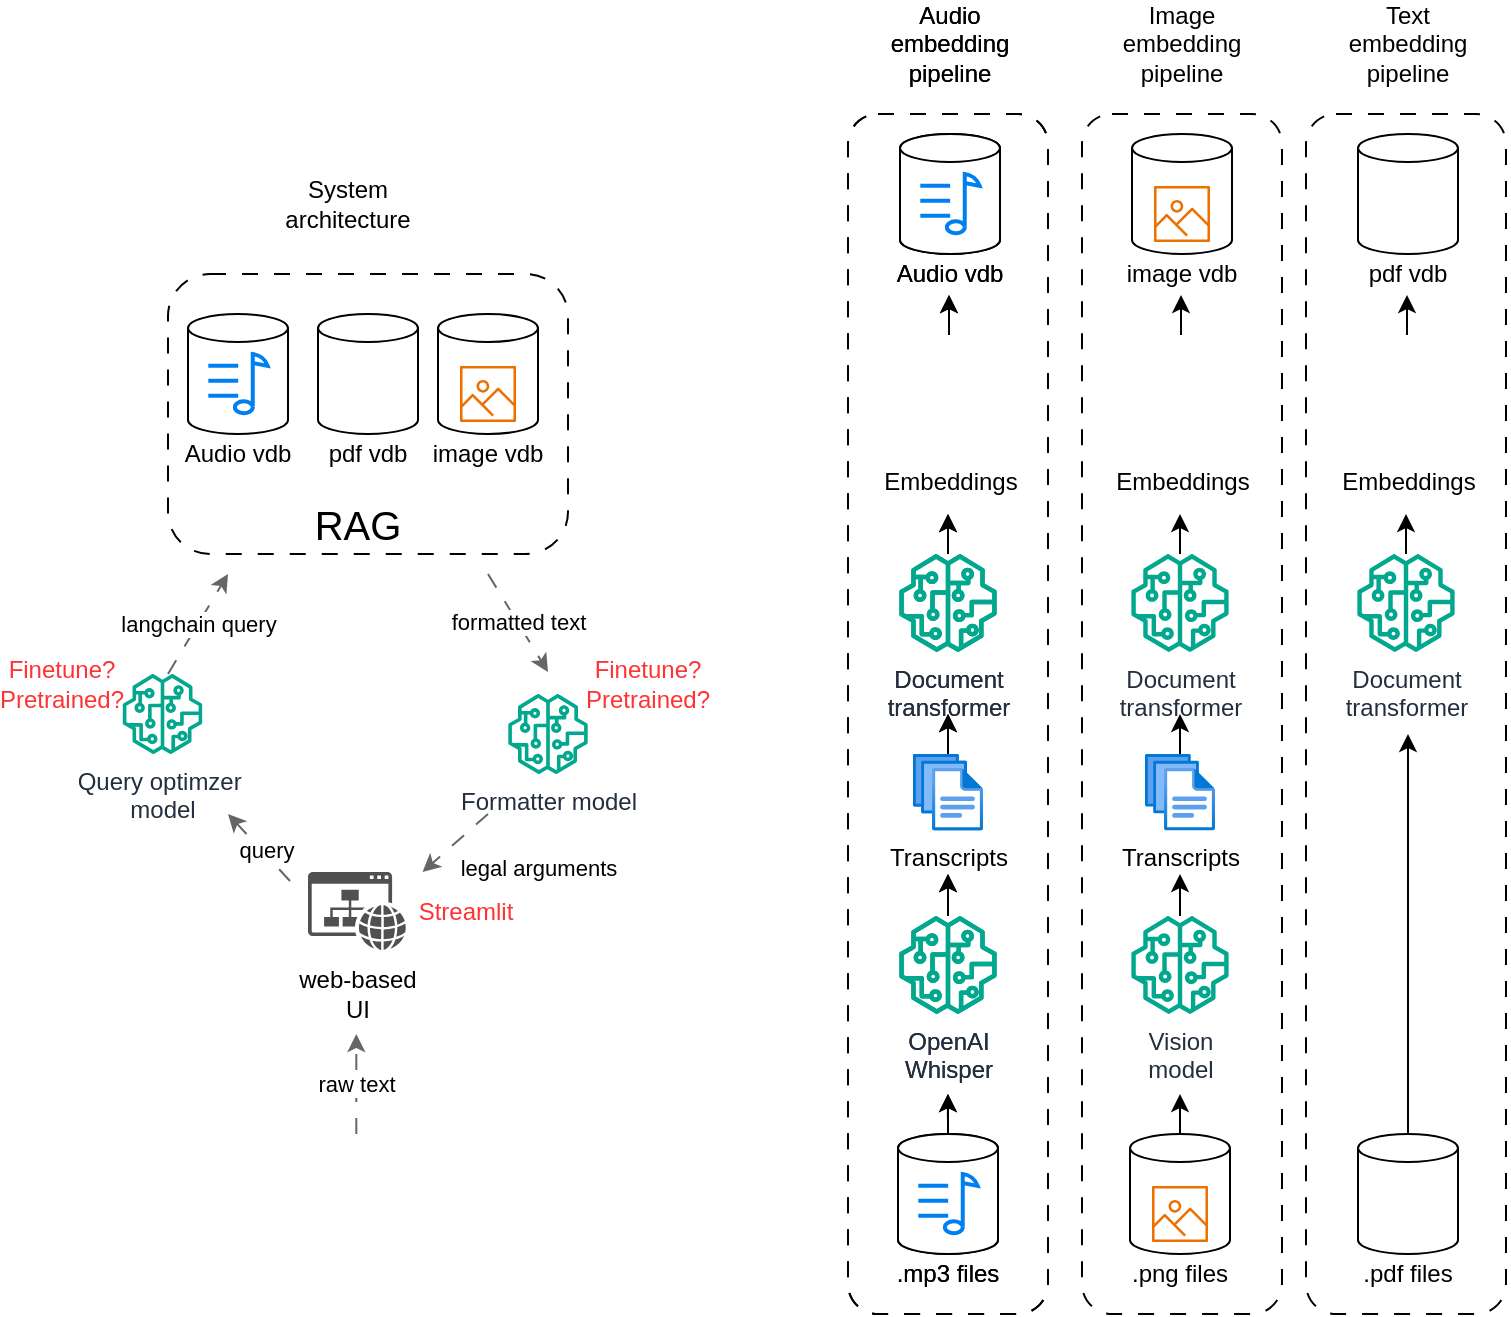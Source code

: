 <mxfile version="26.0.16">
  <diagram name="Page-1" id="P8NTO8tvhCZEmRKA5yfF">
    <mxGraphModel dx="989" dy="1793" grid="1" gridSize="10" guides="1" tooltips="1" connect="1" arrows="1" fold="1" page="1" pageScale="1" pageWidth="827" pageHeight="1169" math="0" shadow="0">
      <root>
        <mxCell id="0" />
        <mxCell id="1" parent="0" />
        <mxCell id="36DrYVuJibGrX3cka_V0-7" value="" style="group" parent="1" vertex="1" connectable="0">
          <mxGeometry x="170" y="-50" width="170" height="130" as="geometry" />
        </mxCell>
        <mxCell id="36DrYVuJibGrX3cka_V0-26" value="" style="rounded=1;whiteSpace=wrap;html=1;fillColor=none;dashed=1;dashPattern=8 8;" parent="36DrYVuJibGrX3cka_V0-7" vertex="1">
          <mxGeometry x="-50" y="-20" width="200" height="140" as="geometry" />
        </mxCell>
        <mxCell id="36DrYVuJibGrX3cka_V0-1" value="" style="shape=cylinder3;whiteSpace=wrap;html=1;boundedLbl=1;backgroundOutline=1;size=7;" parent="36DrYVuJibGrX3cka_V0-7" vertex="1">
          <mxGeometry x="25" width="50" height="60" as="geometry" />
        </mxCell>
        <mxCell id="36DrYVuJibGrX3cka_V0-2" value="" style="shape=image;html=1;verticalAlign=top;verticalLabelPosition=bottom;labelBackgroundColor=#ffffff;imageAspect=0;aspect=fixed;image=https://cdn1.iconfinder.com/data/icons/bootstrap-vol-3/16/filetype-pdf-128.png" parent="36DrYVuJibGrX3cka_V0-7" vertex="1">
          <mxGeometry x="35" y="20" width="30" height="30" as="geometry" />
        </mxCell>
        <mxCell id="36DrYVuJibGrX3cka_V0-3" value="pdf vdb" style="text;html=1;align=center;verticalAlign=middle;whiteSpace=wrap;rounded=0;" parent="36DrYVuJibGrX3cka_V0-7" vertex="1">
          <mxGeometry x="20" y="60" width="60" height="20" as="geometry" />
        </mxCell>
        <mxCell id="36DrYVuJibGrX3cka_V0-20" value="" style="group" parent="36DrYVuJibGrX3cka_V0-7" vertex="1" connectable="0">
          <mxGeometry x="80" width="60" height="80" as="geometry" />
        </mxCell>
        <mxCell id="36DrYVuJibGrX3cka_V0-16" value="" style="shape=cylinder3;whiteSpace=wrap;html=1;boundedLbl=1;backgroundOutline=1;size=7;" parent="36DrYVuJibGrX3cka_V0-20" vertex="1">
          <mxGeometry x="5" width="50" height="60" as="geometry" />
        </mxCell>
        <mxCell id="36DrYVuJibGrX3cka_V0-18" value="image vdb" style="text;html=1;align=center;verticalAlign=middle;whiteSpace=wrap;rounded=0;" parent="36DrYVuJibGrX3cka_V0-20" vertex="1">
          <mxGeometry y="60" width="60" height="20" as="geometry" />
        </mxCell>
        <mxCell id="36DrYVuJibGrX3cka_V0-19" value="" style="sketch=0;outlineConnect=0;fontColor=#232F3E;gradientColor=none;fillColor=#ED7100;strokeColor=none;dashed=0;verticalLabelPosition=bottom;verticalAlign=top;align=center;html=1;fontSize=12;fontStyle=0;aspect=fixed;pointerEvents=1;shape=mxgraph.aws4.container_registry_image;" parent="36DrYVuJibGrX3cka_V0-20" vertex="1">
          <mxGeometry x="16" y="26" width="28" height="28" as="geometry" />
        </mxCell>
        <mxCell id="36DrYVuJibGrX3cka_V0-27" value="&lt;font style=&quot;font-size: 20px;&quot;&gt;RAG&lt;/font&gt;" style="text;html=1;align=center;verticalAlign=middle;whiteSpace=wrap;rounded=0;" parent="36DrYVuJibGrX3cka_V0-7" vertex="1">
          <mxGeometry x="15" y="90" width="60" height="30" as="geometry" />
        </mxCell>
        <mxCell id="Z04um-kYI4pRr_QpRcwq-7" value="" style="group" vertex="1" connectable="0" parent="36DrYVuJibGrX3cka_V0-7">
          <mxGeometry x="-45" width="60" height="80" as="geometry" />
        </mxCell>
        <mxCell id="Z04um-kYI4pRr_QpRcwq-2" value="" style="shape=cylinder3;whiteSpace=wrap;html=1;boundedLbl=1;backgroundOutline=1;size=7;" vertex="1" parent="Z04um-kYI4pRr_QpRcwq-7">
          <mxGeometry x="5" width="50" height="60" as="geometry" />
        </mxCell>
        <mxCell id="Z04um-kYI4pRr_QpRcwq-3" value="Audio vdb" style="text;html=1;align=center;verticalAlign=middle;whiteSpace=wrap;rounded=0;" vertex="1" parent="Z04um-kYI4pRr_QpRcwq-7">
          <mxGeometry y="60" width="60" height="20" as="geometry" />
        </mxCell>
        <mxCell id="Z04um-kYI4pRr_QpRcwq-5" value="" style="html=1;verticalLabelPosition=bottom;align=center;labelBackgroundColor=#ffffff;verticalAlign=top;strokeWidth=2;strokeColor=#0080F0;shadow=0;dashed=0;shape=mxgraph.ios7.icons.note;pointerEvents=1" vertex="1" parent="Z04um-kYI4pRr_QpRcwq-7">
          <mxGeometry x="15.15" y="20" width="29.7" height="29.7" as="geometry" />
        </mxCell>
        <mxCell id="36DrYVuJibGrX3cka_V0-8" value="" style="sketch=0;pointerEvents=1;shadow=0;dashed=0;html=1;strokeColor=none;fillColor=#505050;labelPosition=center;verticalLabelPosition=bottom;verticalAlign=top;outlineConnect=0;align=center;shape=mxgraph.office.concepts.website;" parent="1" vertex="1">
          <mxGeometry x="190" y="229" width="49" height="39" as="geometry" />
        </mxCell>
        <mxCell id="36DrYVuJibGrX3cka_V0-9" value="web-based UI" style="text;html=1;align=center;verticalAlign=middle;whiteSpace=wrap;rounded=0;" parent="1" vertex="1">
          <mxGeometry x="181.75" y="280" width="65.5" height="20" as="geometry" />
        </mxCell>
        <mxCell id="36DrYVuJibGrX3cka_V0-21" value="Query optimzer&amp;nbsp;&lt;div&gt;model&lt;/div&gt;" style="sketch=0;outlineConnect=0;fontColor=#232F3E;gradientColor=none;fillColor=#01A88D;strokeColor=none;dashed=0;verticalLabelPosition=bottom;verticalAlign=top;align=center;html=1;fontSize=12;fontStyle=0;aspect=fixed;pointerEvents=1;shape=mxgraph.aws4.sagemaker_model;" parent="1" vertex="1">
          <mxGeometry x="97.25" y="130" width="40" height="40" as="geometry" />
        </mxCell>
        <mxCell id="36DrYVuJibGrX3cka_V0-22" value="Formatter model" style="sketch=0;outlineConnect=0;fontColor=#232F3E;gradientColor=none;fillColor=#01A88D;strokeColor=none;dashed=0;verticalLabelPosition=bottom;verticalAlign=top;align=center;html=1;fontSize=12;fontStyle=0;aspect=fixed;pointerEvents=1;shape=mxgraph.aws4.sagemaker_model;" parent="1" vertex="1">
          <mxGeometry x="290" y="140" width="40" height="40" as="geometry" />
        </mxCell>
        <mxCell id="36DrYVuJibGrX3cka_V0-23" value="langchain query" style="endArrow=classic;html=1;rounded=0;dashed=1;dashPattern=8 8;fillColor=#f5f5f5;strokeColor=#666666;" parent="1" edge="1">
          <mxGeometry width="50" height="50" relative="1" as="geometry">
            <mxPoint x="120" y="130" as="sourcePoint" />
            <mxPoint x="150" y="80" as="targetPoint" />
          </mxGeometry>
        </mxCell>
        <mxCell id="36DrYVuJibGrX3cka_V0-29" value="formatted text" style="endArrow=classic;html=1;rounded=0;dashed=1;dashPattern=8 8;fillColor=#f5f5f5;strokeColor=#666666;" parent="1" edge="1">
          <mxGeometry width="50" height="50" relative="1" as="geometry">
            <mxPoint x="280" y="80" as="sourcePoint" />
            <mxPoint x="310" y="129" as="targetPoint" />
          </mxGeometry>
        </mxCell>
        <mxCell id="36DrYVuJibGrX3cka_V0-30" value="" style="endArrow=classic;html=1;rounded=0;dashed=1;dashPattern=8 8;fillColor=#f5f5f5;strokeColor=#666666;" parent="1" edge="1">
          <mxGeometry width="50" height="50" relative="1" as="geometry">
            <mxPoint x="181" y="233.5" as="sourcePoint" />
            <mxPoint x="150" y="200" as="targetPoint" />
          </mxGeometry>
        </mxCell>
        <mxCell id="36DrYVuJibGrX3cka_V0-51" value="query" style="edgeLabel;html=1;align=center;verticalAlign=middle;resizable=0;points=[];" parent="36DrYVuJibGrX3cka_V0-30" vertex="1" connectable="0">
          <mxGeometry x="-0.114" y="-2" relative="1" as="geometry">
            <mxPoint as="offset" />
          </mxGeometry>
        </mxCell>
        <mxCell id="36DrYVuJibGrX3cka_V0-31" value="" style="endArrow=classic;html=1;rounded=0;dashed=1;dashPattern=8 8;fillColor=#f5f5f5;strokeColor=#666666;" parent="1" edge="1">
          <mxGeometry width="50" height="50" relative="1" as="geometry">
            <mxPoint x="280" y="200" as="sourcePoint" />
            <mxPoint x="247.25" y="229.0" as="targetPoint" />
          </mxGeometry>
        </mxCell>
        <mxCell id="36DrYVuJibGrX3cka_V0-50" value="legal arguments" style="edgeLabel;html=1;align=center;verticalAlign=middle;resizable=0;points=[];" parent="36DrYVuJibGrX3cka_V0-31" vertex="1" connectable="0">
          <mxGeometry x="-0.31" y="-2" relative="1" as="geometry">
            <mxPoint x="37" y="18" as="offset" />
          </mxGeometry>
        </mxCell>
        <mxCell id="36DrYVuJibGrX3cka_V0-32" value="raw text" style="endArrow=classic;html=1;rounded=0;dashed=1;dashPattern=8 8;fillColor=#f5f5f5;strokeColor=#666666;" parent="1" edge="1">
          <mxGeometry width="50" height="50" relative="1" as="geometry">
            <mxPoint x="214.16" y="360" as="sourcePoint" />
            <mxPoint x="214.16" y="310" as="targetPoint" />
          </mxGeometry>
        </mxCell>
        <mxCell id="36DrYVuJibGrX3cka_V0-46" value="Finetune?&lt;div&gt;Pretrained?&lt;/div&gt;" style="text;html=1;align=center;verticalAlign=middle;whiteSpace=wrap;rounded=0;fontColor=#FF3333;" parent="1" vertex="1">
          <mxGeometry x="37.25" y="120" width="60" height="30" as="geometry" />
        </mxCell>
        <mxCell id="36DrYVuJibGrX3cka_V0-48" value="Finetune?&lt;div&gt;Pretrained?&lt;/div&gt;" style="text;html=1;align=center;verticalAlign=middle;whiteSpace=wrap;rounded=0;fontColor=#FF3333;" parent="1" vertex="1">
          <mxGeometry x="330" y="120" width="60" height="30" as="geometry" />
        </mxCell>
        <mxCell id="36DrYVuJibGrX3cka_V0-54" value="Streamlit" style="text;html=1;align=center;verticalAlign=middle;whiteSpace=wrap;rounded=0;fontColor=#FF3333;" parent="1" vertex="1">
          <mxGeometry x="239" y="233.5" width="60" height="30" as="geometry" />
        </mxCell>
        <mxCell id="Z04um-kYI4pRr_QpRcwq-138" value="" style="group" vertex="1" connectable="0" parent="1">
          <mxGeometry x="460" y="-200" width="330" height="650" as="geometry" />
        </mxCell>
        <mxCell id="Z04um-kYI4pRr_QpRcwq-48" value="" style="group" vertex="1" connectable="0" parent="Z04um-kYI4pRr_QpRcwq-138">
          <mxGeometry width="100" height="650" as="geometry" />
        </mxCell>
        <mxCell id="Z04um-kYI4pRr_QpRcwq-8" value="" style="group" vertex="1" connectable="0" parent="Z04um-kYI4pRr_QpRcwq-48">
          <mxGeometry x="21" y="60" width="60" height="80" as="geometry" />
        </mxCell>
        <mxCell id="Z04um-kYI4pRr_QpRcwq-9" value="" style="shape=cylinder3;whiteSpace=wrap;html=1;boundedLbl=1;backgroundOutline=1;size=7;" vertex="1" parent="Z04um-kYI4pRr_QpRcwq-8">
          <mxGeometry x="5" width="50" height="60" as="geometry" />
        </mxCell>
        <mxCell id="Z04um-kYI4pRr_QpRcwq-10" value="Audio vdb" style="text;html=1;align=center;verticalAlign=middle;whiteSpace=wrap;rounded=0;" vertex="1" parent="Z04um-kYI4pRr_QpRcwq-8">
          <mxGeometry y="60" width="60" height="20" as="geometry" />
        </mxCell>
        <mxCell id="Z04um-kYI4pRr_QpRcwq-11" value="" style="html=1;verticalLabelPosition=bottom;align=center;labelBackgroundColor=#ffffff;verticalAlign=top;strokeWidth=2;strokeColor=#0080F0;shadow=0;dashed=0;shape=mxgraph.ios7.icons.note;pointerEvents=1" vertex="1" parent="Z04um-kYI4pRr_QpRcwq-8">
          <mxGeometry x="15.15" y="20" width="29.7" height="29.7" as="geometry" />
        </mxCell>
        <mxCell id="Z04um-kYI4pRr_QpRcwq-12" value="" style="group" vertex="1" connectable="0" parent="Z04um-kYI4pRr_QpRcwq-48">
          <mxGeometry x="20" y="560" width="60" height="80" as="geometry" />
        </mxCell>
        <mxCell id="Z04um-kYI4pRr_QpRcwq-17" style="edgeStyle=orthogonalEdgeStyle;rounded=0;orthogonalLoop=1;jettySize=auto;html=1;exitX=0.5;exitY=0;exitDx=0;exitDy=0;exitPerimeter=0;" edge="1" parent="Z04um-kYI4pRr_QpRcwq-12" source="Z04um-kYI4pRr_QpRcwq-13">
          <mxGeometry relative="1" as="geometry">
            <mxPoint x="29.966" y="-20" as="targetPoint" />
          </mxGeometry>
        </mxCell>
        <mxCell id="Z04um-kYI4pRr_QpRcwq-13" value="" style="shape=cylinder3;whiteSpace=wrap;html=1;boundedLbl=1;backgroundOutline=1;size=7;" vertex="1" parent="Z04um-kYI4pRr_QpRcwq-12">
          <mxGeometry x="5" width="50" height="60" as="geometry" />
        </mxCell>
        <mxCell id="Z04um-kYI4pRr_QpRcwq-14" value=".mp3 files" style="text;html=1;align=center;verticalAlign=middle;whiteSpace=wrap;rounded=0;" vertex="1" parent="Z04um-kYI4pRr_QpRcwq-12">
          <mxGeometry y="60" width="60" height="20" as="geometry" />
        </mxCell>
        <mxCell id="Z04um-kYI4pRr_QpRcwq-15" value="" style="html=1;verticalLabelPosition=bottom;align=center;labelBackgroundColor=#ffffff;verticalAlign=top;strokeWidth=2;strokeColor=#0080F0;shadow=0;dashed=0;shape=mxgraph.ios7.icons.note;pointerEvents=1" vertex="1" parent="Z04um-kYI4pRr_QpRcwq-12">
          <mxGeometry x="15.15" y="20" width="29.7" height="29.7" as="geometry" />
        </mxCell>
        <mxCell id="Z04um-kYI4pRr_QpRcwq-18" style="edgeStyle=orthogonalEdgeStyle;rounded=0;orthogonalLoop=1;jettySize=auto;html=1;" edge="1" parent="Z04um-kYI4pRr_QpRcwq-48" source="Z04um-kYI4pRr_QpRcwq-16">
          <mxGeometry relative="1" as="geometry">
            <mxPoint x="50.0" y="430" as="targetPoint" />
          </mxGeometry>
        </mxCell>
        <mxCell id="Z04um-kYI4pRr_QpRcwq-16" value="OpenAI&lt;div&gt;Whisper&lt;/div&gt;" style="sketch=0;outlineConnect=0;fontColor=#232F3E;gradientColor=none;fillColor=#01A88D;strokeColor=none;dashed=0;verticalLabelPosition=bottom;verticalAlign=top;align=center;html=1;fontSize=12;fontStyle=0;aspect=fixed;pointerEvents=1;shape=mxgraph.aws4.sagemaker_model;" vertex="1" parent="Z04um-kYI4pRr_QpRcwq-48">
          <mxGeometry x="25.5" y="451" width="49" height="49" as="geometry" />
        </mxCell>
        <mxCell id="Z04um-kYI4pRr_QpRcwq-22" style="edgeStyle=orthogonalEdgeStyle;rounded=0;orthogonalLoop=1;jettySize=auto;html=1;" edge="1" parent="Z04um-kYI4pRr_QpRcwq-48" source="Z04um-kYI4pRr_QpRcwq-20">
          <mxGeometry relative="1" as="geometry">
            <mxPoint x="50.0" y="350" as="targetPoint" />
          </mxGeometry>
        </mxCell>
        <mxCell id="Z04um-kYI4pRr_QpRcwq-20" value="Transcripts" style="image;aspect=fixed;html=1;points=[];align=center;fontSize=12;image=img/lib/azure2/general/Files.svg;" vertex="1" parent="Z04um-kYI4pRr_QpRcwq-48">
          <mxGeometry x="32.5" y="370" width="35" height="38.28" as="geometry" />
        </mxCell>
        <mxCell id="Z04um-kYI4pRr_QpRcwq-25" style="edgeStyle=orthogonalEdgeStyle;rounded=0;orthogonalLoop=1;jettySize=auto;html=1;" edge="1" parent="Z04um-kYI4pRr_QpRcwq-48" source="Z04um-kYI4pRr_QpRcwq-21">
          <mxGeometry relative="1" as="geometry">
            <mxPoint x="50.0" y="250" as="targetPoint" />
          </mxGeometry>
        </mxCell>
        <mxCell id="Z04um-kYI4pRr_QpRcwq-21" value="Document&lt;div&gt;transformer&lt;/div&gt;" style="sketch=0;outlineConnect=0;fontColor=#232F3E;gradientColor=none;fillColor=#01A88D;strokeColor=none;dashed=0;verticalLabelPosition=bottom;verticalAlign=top;align=center;html=1;fontSize=12;fontStyle=0;aspect=fixed;pointerEvents=1;shape=mxgraph.aws4.sagemaker_model;" vertex="1" parent="Z04um-kYI4pRr_QpRcwq-48">
          <mxGeometry x="25.5" y="270" width="49" height="49" as="geometry" />
        </mxCell>
        <mxCell id="Z04um-kYI4pRr_QpRcwq-26" style="edgeStyle=orthogonalEdgeStyle;rounded=0;orthogonalLoop=1;jettySize=auto;html=1;" edge="1" parent="Z04um-kYI4pRr_QpRcwq-48" source="Z04um-kYI4pRr_QpRcwq-23">
          <mxGeometry relative="1" as="geometry">
            <mxPoint x="50.5" y="140" as="targetPoint" />
          </mxGeometry>
        </mxCell>
        <mxCell id="Z04um-kYI4pRr_QpRcwq-23" value="Embeddings" style="shape=image;html=1;verticalAlign=top;verticalLabelPosition=bottom;labelBackgroundColor=#ffffff;imageAspect=0;aspect=fixed;image=https://cdn2.iconfinder.com/data/icons/competitive-strategy-and-corporate-training/512/740_Abstract_aggregation_cube_dimensional_matrix_Business_Management-128.png" vertex="1" parent="Z04um-kYI4pRr_QpRcwq-48">
          <mxGeometry x="21" y="160.5" width="59" height="59" as="geometry" />
        </mxCell>
        <mxCell id="Z04um-kYI4pRr_QpRcwq-27" value="&lt;span style=&quot;color: rgba(0, 0, 0, 0); font-family: monospace; font-size: 0px; text-align: start; text-wrap-mode: nowrap;&quot;&gt;%3CmxGraphModel%3E%3Croot%3E%3CmxCell%20id%3D%220%22%2F%3E%3CmxCell%20id%3D%221%22%20parent%3D%220%22%2F%3E%3CmxCell%20id%3D%222%22%20value%3D%22%22%20style%3D%22group%22%20vertex%3D%221%22%20connectable%3D%220%22%20parent%3D%221%22%3E%3CmxGeometry%20x%3D%22610%22%20y%3D%22-200%22%20width%3D%22100%22%20height%3D%22650%22%20as%3D%22geometry%22%2F%3E%3C%2FmxCell%3E%3CmxCell%20id%3D%223%22%20value%3D%22%22%20style%3D%22group%22%20vertex%3D%221%22%20connectable%3D%220%22%20parent%3D%222%22%3E%3CmxGeometry%20x%3D%2221%22%20y%3D%2260%22%20width%3D%2260%22%20height%3D%2280%22%20as%3D%22geometry%22%2F%3E%3C%2FmxCell%3E%3CmxCell%20id%3D%224%22%20value%3D%22%22%20style%3D%22shape%3Dcylinder3%3BwhiteSpace%3Dwrap%3Bhtml%3D1%3BboundedLbl%3D1%3BbackgroundOutline%3D1%3Bsize%3D7%3B%22%20vertex%3D%221%22%20parent%3D%223%22%3E%3CmxGeometry%20x%3D%225%22%20width%3D%2250%22%20height%3D%2260%22%20as%3D%22geometry%22%2F%3E%3C%2FmxCell%3E%3CmxCell%20id%3D%225%22%20value%3D%22Audio%20vdb%22%20style%3D%22text%3Bhtml%3D1%3Balign%3Dcenter%3BverticalAlign%3Dmiddle%3BwhiteSpace%3Dwrap%3Brounded%3D0%3B%22%20vertex%3D%221%22%20parent%3D%223%22%3E%3CmxGeometry%20y%3D%2260%22%20width%3D%2260%22%20height%3D%2220%22%20as%3D%22geometry%22%2F%3E%3C%2FmxCell%3E%3CmxCell%20id%3D%226%22%20value%3D%22%22%20style%3D%22html%3D1%3BverticalLabelPosition%3Dbottom%3Balign%3Dcenter%3BlabelBackgroundColor%3D%23ffffff%3BverticalAlign%3Dtop%3BstrokeWidth%3D2%3BstrokeColor%3D%230080F0%3Bshadow%3D0%3Bdashed%3D0%3Bshape%3Dmxgraph.ios7.icons.note%3BpointerEvents%3D1%22%20vertex%3D%221%22%20parent%3D%223%22%3E%3CmxGeometry%20x%3D%2215.15%22%20y%3D%2220%22%20width%3D%2229.7%22%20height%3D%2229.7%22%20as%3D%22geometry%22%2F%3E%3C%2FmxCell%3E%3CmxCell%20id%3D%227%22%20value%3D%22%22%20style%3D%22group%22%20vertex%3D%221%22%20connectable%3D%220%22%20parent%3D%222%22%3E%3CmxGeometry%20x%3D%2220%22%20y%3D%22560%22%20width%3D%2260%22%20height%3D%2280%22%20as%3D%22geometry%22%2F%3E%3C%2FmxCell%3E%3CmxCell%20id%3D%228%22%20style%3D%22edgeStyle%3DorthogonalEdgeStyle%3Brounded%3D0%3BorthogonalLoop%3D1%3BjettySize%3Dauto%3Bhtml%3D1%3BexitX%3D0.5%3BexitY%3D0%3BexitDx%3D0%3BexitDy%3D0%3BexitPerimeter%3D0%3B%22%20edge%3D%221%22%20parent%3D%227%22%20source%3D%229%22%3E%3CmxGeometry%20relative%3D%221%22%20as%3D%22geometry%22%3E%3CmxPoint%20x%3D%2229.966%22%20y%3D%22-20%22%20as%3D%22targetPoint%22%2F%3E%3C%2FmxGeometry%3E%3C%2FmxCell%3E%3CmxCell%20id%3D%229%22%20value%3D%22%22%20style%3D%22shape%3Dcylinder3%3BwhiteSpace%3Dwrap%3Bhtml%3D1%3BboundedLbl%3D1%3BbackgroundOutline%3D1%3Bsize%3D7%3B%22%20vertex%3D%221%22%20parent%3D%227%22%3E%3CmxGeometry%20x%3D%225%22%20width%3D%2250%22%20height%3D%2260%22%20as%3D%22geometry%22%2F%3E%3C%2FmxCell%3E%3CmxCell%20id%3D%2210%22%20value%3D%22.mp3%20files%22%20style%3D%22text%3Bhtml%3D1%3Balign%3Dcenter%3BverticalAlign%3Dmiddle%3BwhiteSpace%3Dwrap%3Brounded%3D0%3B%22%20vertex%3D%221%22%20parent%3D%227%22%3E%3CmxGeometry%20y%3D%2260%22%20width%3D%2260%22%20height%3D%2220%22%20as%3D%22geometry%22%2F%3E%3C%2FmxCell%3E%3CmxCell%20id%3D%2211%22%20value%3D%22%22%20style%3D%22html%3D1%3BverticalLabelPosition%3Dbottom%3Balign%3Dcenter%3BlabelBackgroundColor%3D%23ffffff%3BverticalAlign%3Dtop%3BstrokeWidth%3D2%3BstrokeColor%3D%230080F0%3Bshadow%3D0%3Bdashed%3D0%3Bshape%3Dmxgraph.ios7.icons.note%3BpointerEvents%3D1%22%20vertex%3D%221%22%20parent%3D%227%22%3E%3CmxGeometry%20x%3D%2215.15%22%20y%3D%2220%22%20width%3D%2229.7%22%20height%3D%2229.7%22%20as%3D%22geometry%22%2F%3E%3C%2FmxCell%3E%3CmxCell%20id%3D%2212%22%20style%3D%22edgeStyle%3DorthogonalEdgeStyle%3Brounded%3D0%3BorthogonalLoop%3D1%3BjettySize%3Dauto%3Bhtml%3D1%3B%22%20edge%3D%221%22%20parent%3D%222%22%20source%3D%2213%22%3E%3CmxGeometry%20relative%3D%221%22%20as%3D%22geometry%22%3E%3CmxPoint%20x%3D%2250.0%22%20y%3D%22430%22%20as%3D%22targetPoint%22%2F%3E%3C%2FmxGeometry%3E%3C%2FmxCell%3E%3CmxCell%20id%3D%2213%22%20value%3D%22OpenAI%26lt%3Bdiv%26gt%3BWhisper%26lt%3B%2Fdiv%26gt%3B%22%20style%3D%22sketch%3D0%3BoutlineConnect%3D0%3BfontColor%3D%23232F3E%3BgradientColor%3Dnone%3BfillColor%3D%2301A88D%3BstrokeColor%3Dnone%3Bdashed%3D0%3BverticalLabelPosition%3Dbottom%3BverticalAlign%3Dtop%3Balign%3Dcenter%3Bhtml%3D1%3BfontSize%3D12%3BfontStyle%3D0%3Baspect%3Dfixed%3BpointerEvents%3D1%3Bshape%3Dmxgraph.aws4.sagemaker_model%3B%22%20vertex%3D%221%22%20parent%3D%222%22%3E%3CmxGeometry%20x%3D%2225.5%22%20y%3D%22451%22%20width%3D%2249%22%20height%3D%2249%22%20as%3D%22geometry%22%2F%3E%3C%2FmxCell%3E%3CmxCell%20id%3D%2214%22%20style%3D%22edgeStyle%3DorthogonalEdgeStyle%3Brounded%3D0%3BorthogonalLoop%3D1%3BjettySize%3Dauto%3Bhtml%3D1%3B%22%20edge%3D%221%22%20parent%3D%222%22%20source%3D%2215%22%3E%3CmxGeometry%20relative%3D%221%22%20as%3D%22geometry%22%3E%3CmxPoint%20x%3D%2250.0%22%20y%3D%22350%22%20as%3D%22targetPoint%22%2F%3E%3C%2FmxGeometry%3E%3C%2FmxCell%3E%3CmxCell%20id%3D%2215%22%20value%3D%22Transcripts%22%20style%3D%22image%3Baspect%3Dfixed%3Bhtml%3D1%3Bpoints%3D%5B%5D%3Balign%3Dcenter%3BfontSize%3D12%3Bimage%3Dimg%2Flib%2Fazure2%2Fgeneral%2FFiles.svg%3B%22%20vertex%3D%221%22%20parent%3D%222%22%3E%3CmxGeometry%20x%3D%2232.5%22%20y%3D%22370%22%20width%3D%2235%22%20height%3D%2238.28%22%20as%3D%22geometry%22%2F%3E%3C%2FmxCell%3E%3CmxCell%20id%3D%2216%22%20style%3D%22edgeStyle%3DorthogonalEdgeStyle%3Brounded%3D0%3BorthogonalLoop%3D1%3BjettySize%3Dauto%3Bhtml%3D1%3B%22%20edge%3D%221%22%20parent%3D%222%22%20source%3D%2217%22%3E%3CmxGeometry%20relative%3D%221%22%20as%3D%22geometry%22%3E%3CmxPoint%20x%3D%2250.0%22%20y%3D%22250%22%20as%3D%22targetPoint%22%2F%3E%3C%2FmxGeometry%3E%3C%2FmxCell%3E%3CmxCell%20id%3D%2217%22%20value%3D%22Document%26lt%3Bdiv%26gt%3Btransformer%26lt%3B%2Fdiv%26gt%3B%22%20style%3D%22sketch%3D0%3BoutlineConnect%3D0%3BfontColor%3D%23232F3E%3BgradientColor%3Dnone%3BfillColor%3D%2301A88D%3BstrokeColor%3Dnone%3Bdashed%3D0%3BverticalLabelPosition%3Dbottom%3BverticalAlign%3Dtop%3Balign%3Dcenter%3Bhtml%3D1%3BfontSize%3D12%3BfontStyle%3D0%3Baspect%3Dfixed%3BpointerEvents%3D1%3Bshape%3Dmxgraph.aws4.sagemaker_model%3B%22%20vertex%3D%221%22%20parent%3D%222%22%3E%3CmxGeometry%20x%3D%2225.5%22%20y%3D%22270%22%20width%3D%2249%22%20height%3D%2249%22%20as%3D%22geometry%22%2F%3E%3C%2FmxCell%3E%3CmxCell%20id%3D%2218%22%20style%3D%22edgeStyle%3DorthogonalEdgeStyle%3Brounded%3D0%3BorthogonalLoop%3D1%3BjettySize%3Dauto%3Bhtml%3D1%3B%22%20edge%3D%221%22%20parent%3D%222%22%20source%3D%2219%22%3E%3CmxGeometry%20relative%3D%221%22%20as%3D%22geometry%22%3E%3CmxPoint%20x%3D%2250.5%22%20y%3D%22140%22%20as%3D%22targetPoint%22%2F%3E%3C%2FmxGeometry%3E%3C%2FmxCell%3E%3CmxCell%20id%3D%2219%22%20value%3D%22Embeddings%22%20style%3D%22shape%3Dimage%3Bhtml%3D1%3BverticalAlign%3Dtop%3BverticalLabelPosition%3Dbottom%3BlabelBackgroundColor%3D%23ffffff%3BimageAspect%3D0%3Baspect%3Dfixed%3Bimage%3Dhttps%3A%2F%2Fcdn2.iconfinder.com%2Fdata%2Ficons%2Fcompetitive-strategy-and-corporate-training%2F512%2F740_Abstract_aggregation_cube_dimensional_matrix_Business_Management-128.png%22%20vertex%3D%221%22%20parent%3D%222%22%3E%3CmxGeometry%20x%3D%2221%22%20y%3D%22160.5%22%20width%3D%2259%22%20height%3D%2259%22%20as%3D%22geometry%22%2F%3E%3C%2FmxCell%3E%3CmxCell%20id%3D%2220%22%20value%3D%22%22%20style%3D%22rounded%3D1%3BwhiteSpace%3Dwrap%3Bhtml%3D1%3BfillColor%3Dnone%3Bdashed%3D1%3BdashPattern%3D8%208%3B%22%20vertex%3D%221%22%20parent%3D%222%22%3E%3CmxGeometry%20y%3D%2250%22%20width%3D%22100%22%20height%3D%22600%22%20as%3D%22geometry%22%2F%3E%3C%2FmxCell%3E%3CmxCell%20id%3D%2221%22%20value%3D%22Audio%20embedding%20pipeline%22%20style%3D%22text%3Bhtml%3D1%3Balign%3Dcenter%3BverticalAlign%3Dmiddle%3BwhiteSpace%3Dwrap%3Brounded%3D0%3B%22%20vertex%3D%221%22%20parent%3D%222%22%3E%3CmxGeometry%20x%3D%2221%22%20width%3D%2260%22%20height%3D%2230%22%20as%3D%22geometry%22%2F%3E%3C%2FmxCell%3E%3C%2Froot%3E%3C%2FmxGraphModel%3E&lt;/span&gt;" style="rounded=1;whiteSpace=wrap;html=1;fillColor=none;dashed=1;dashPattern=8 8;" vertex="1" parent="Z04um-kYI4pRr_QpRcwq-48">
          <mxGeometry y="50" width="100" height="600" as="geometry" />
        </mxCell>
        <mxCell id="Z04um-kYI4pRr_QpRcwq-28" value="Audio embedding pipeline" style="text;html=1;align=center;verticalAlign=middle;whiteSpace=wrap;rounded=0;" vertex="1" parent="Z04um-kYI4pRr_QpRcwq-48">
          <mxGeometry x="21" width="60" height="30" as="geometry" />
        </mxCell>
        <mxCell id="Z04um-kYI4pRr_QpRcwq-82" value="" style="group" vertex="1" connectable="0" parent="Z04um-kYI4pRr_QpRcwq-138">
          <mxGeometry x="117" width="100" height="650" as="geometry" />
        </mxCell>
        <mxCell id="Z04um-kYI4pRr_QpRcwq-38" style="edgeStyle=orthogonalEdgeStyle;rounded=0;orthogonalLoop=1;jettySize=auto;html=1;" edge="1" parent="Z04um-kYI4pRr_QpRcwq-82" source="Z04um-kYI4pRr_QpRcwq-39">
          <mxGeometry relative="1" as="geometry">
            <mxPoint x="49.0" y="430" as="targetPoint" />
          </mxGeometry>
        </mxCell>
        <mxCell id="Z04um-kYI4pRr_QpRcwq-39" value="Vision&lt;div&gt;model&lt;/div&gt;" style="sketch=0;outlineConnect=0;fontColor=#232F3E;gradientColor=none;fillColor=#01A88D;strokeColor=none;dashed=0;verticalLabelPosition=bottom;verticalAlign=top;align=center;html=1;fontSize=12;fontStyle=0;aspect=fixed;pointerEvents=1;shape=mxgraph.aws4.sagemaker_model;" vertex="1" parent="Z04um-kYI4pRr_QpRcwq-82">
          <mxGeometry x="24.5" y="451" width="49" height="49" as="geometry" />
        </mxCell>
        <mxCell id="Z04um-kYI4pRr_QpRcwq-40" style="edgeStyle=orthogonalEdgeStyle;rounded=0;orthogonalLoop=1;jettySize=auto;html=1;" edge="1" parent="Z04um-kYI4pRr_QpRcwq-82" source="Z04um-kYI4pRr_QpRcwq-41">
          <mxGeometry relative="1" as="geometry">
            <mxPoint x="49.0" y="350" as="targetPoint" />
          </mxGeometry>
        </mxCell>
        <mxCell id="Z04um-kYI4pRr_QpRcwq-41" value="Transcripts" style="image;aspect=fixed;html=1;points=[];align=center;fontSize=12;image=img/lib/azure2/general/Files.svg;" vertex="1" parent="Z04um-kYI4pRr_QpRcwq-82">
          <mxGeometry x="31.5" y="370" width="35" height="38.28" as="geometry" />
        </mxCell>
        <mxCell id="Z04um-kYI4pRr_QpRcwq-42" style="edgeStyle=orthogonalEdgeStyle;rounded=0;orthogonalLoop=1;jettySize=auto;html=1;" edge="1" parent="Z04um-kYI4pRr_QpRcwq-82" source="Z04um-kYI4pRr_QpRcwq-43">
          <mxGeometry relative="1" as="geometry">
            <mxPoint x="49.0" y="250" as="targetPoint" />
          </mxGeometry>
        </mxCell>
        <mxCell id="Z04um-kYI4pRr_QpRcwq-43" value="Document&lt;div&gt;transformer&lt;/div&gt;" style="sketch=0;outlineConnect=0;fontColor=#232F3E;gradientColor=none;fillColor=#01A88D;strokeColor=none;dashed=0;verticalLabelPosition=bottom;verticalAlign=top;align=center;html=1;fontSize=12;fontStyle=0;aspect=fixed;pointerEvents=1;shape=mxgraph.aws4.sagemaker_model;" vertex="1" parent="Z04um-kYI4pRr_QpRcwq-82">
          <mxGeometry x="24.5" y="270" width="49" height="49" as="geometry" />
        </mxCell>
        <mxCell id="Z04um-kYI4pRr_QpRcwq-44" style="edgeStyle=orthogonalEdgeStyle;rounded=0;orthogonalLoop=1;jettySize=auto;html=1;" edge="1" parent="Z04um-kYI4pRr_QpRcwq-82" source="Z04um-kYI4pRr_QpRcwq-45">
          <mxGeometry relative="1" as="geometry">
            <mxPoint x="49.5" y="140" as="targetPoint" />
          </mxGeometry>
        </mxCell>
        <mxCell id="Z04um-kYI4pRr_QpRcwq-45" value="Embeddings" style="shape=image;html=1;verticalAlign=top;verticalLabelPosition=bottom;labelBackgroundColor=#ffffff;imageAspect=0;aspect=fixed;image=https://cdn2.iconfinder.com/data/icons/competitive-strategy-and-corporate-training/512/740_Abstract_aggregation_cube_dimensional_matrix_Business_Management-128.png" vertex="1" parent="Z04um-kYI4pRr_QpRcwq-82">
          <mxGeometry x="20" y="160.5" width="59" height="59" as="geometry" />
        </mxCell>
        <mxCell id="Z04um-kYI4pRr_QpRcwq-47" value="Image embedding pipeline" style="text;html=1;align=center;verticalAlign=middle;whiteSpace=wrap;rounded=0;" vertex="1" parent="Z04um-kYI4pRr_QpRcwq-82">
          <mxGeometry x="20" width="60" height="30" as="geometry" />
        </mxCell>
        <mxCell id="Z04um-kYI4pRr_QpRcwq-49" value="" style="group" vertex="1" connectable="0" parent="Z04um-kYI4pRr_QpRcwq-82">
          <mxGeometry x="19" y="560" width="60" height="80" as="geometry" />
        </mxCell>
        <mxCell id="Z04um-kYI4pRr_QpRcwq-56" style="edgeStyle=orthogonalEdgeStyle;rounded=0;orthogonalLoop=1;jettySize=auto;html=1;" edge="1" parent="Z04um-kYI4pRr_QpRcwq-49" source="Z04um-kYI4pRr_QpRcwq-50">
          <mxGeometry relative="1" as="geometry">
            <mxPoint x="30" y="-20" as="targetPoint" />
          </mxGeometry>
        </mxCell>
        <mxCell id="Z04um-kYI4pRr_QpRcwq-50" value="" style="shape=cylinder3;whiteSpace=wrap;html=1;boundedLbl=1;backgroundOutline=1;size=7;" vertex="1" parent="Z04um-kYI4pRr_QpRcwq-49">
          <mxGeometry x="5" width="50" height="60" as="geometry" />
        </mxCell>
        <mxCell id="Z04um-kYI4pRr_QpRcwq-51" value=".png files" style="text;html=1;align=center;verticalAlign=middle;whiteSpace=wrap;rounded=0;" vertex="1" parent="Z04um-kYI4pRr_QpRcwq-49">
          <mxGeometry y="60" width="60" height="20" as="geometry" />
        </mxCell>
        <mxCell id="Z04um-kYI4pRr_QpRcwq-52" value="" style="sketch=0;outlineConnect=0;fontColor=#232F3E;gradientColor=none;fillColor=#ED7100;strokeColor=none;dashed=0;verticalLabelPosition=bottom;verticalAlign=top;align=center;html=1;fontSize=12;fontStyle=0;aspect=fixed;pointerEvents=1;shape=mxgraph.aws4.container_registry_image;" vertex="1" parent="Z04um-kYI4pRr_QpRcwq-49">
          <mxGeometry x="16" y="26" width="28" height="28" as="geometry" />
        </mxCell>
        <mxCell id="Z04um-kYI4pRr_QpRcwq-57" value="" style="group" vertex="1" connectable="0" parent="Z04um-kYI4pRr_QpRcwq-82">
          <mxGeometry x="20" y="60" width="60" height="80" as="geometry" />
        </mxCell>
        <mxCell id="Z04um-kYI4pRr_QpRcwq-58" value="" style="shape=cylinder3;whiteSpace=wrap;html=1;boundedLbl=1;backgroundOutline=1;size=7;" vertex="1" parent="Z04um-kYI4pRr_QpRcwq-57">
          <mxGeometry x="5" width="50" height="60" as="geometry" />
        </mxCell>
        <mxCell id="Z04um-kYI4pRr_QpRcwq-59" value="image vdb" style="text;html=1;align=center;verticalAlign=middle;whiteSpace=wrap;rounded=0;" vertex="1" parent="Z04um-kYI4pRr_QpRcwq-57">
          <mxGeometry y="60" width="60" height="20" as="geometry" />
        </mxCell>
        <mxCell id="Z04um-kYI4pRr_QpRcwq-60" value="" style="sketch=0;outlineConnect=0;fontColor=#232F3E;gradientColor=none;fillColor=#ED7100;strokeColor=none;dashed=0;verticalLabelPosition=bottom;verticalAlign=top;align=center;html=1;fontSize=12;fontStyle=0;aspect=fixed;pointerEvents=1;shape=mxgraph.aws4.container_registry_image;" vertex="1" parent="Z04um-kYI4pRr_QpRcwq-57">
          <mxGeometry x="16" y="26" width="28" height="28" as="geometry" />
        </mxCell>
        <mxCell id="Z04um-kYI4pRr_QpRcwq-81" value="&lt;span style=&quot;color: rgba(0, 0, 0, 0); font-family: monospace; font-size: 0px; text-align: start; text-wrap-mode: nowrap;&quot;&gt;%3CmxGraphModel%3E%3Croot%3E%3CmxCell%20id%3D%220%22%2F%3E%3CmxCell%20id%3D%221%22%20parent%3D%220%22%2F%3E%3CmxCell%20id%3D%222%22%20value%3D%22%22%20style%3D%22group%22%20vertex%3D%221%22%20connectable%3D%220%22%20parent%3D%221%22%3E%3CmxGeometry%20x%3D%22610%22%20y%3D%22-200%22%20width%3D%22100%22%20height%3D%22650%22%20as%3D%22geometry%22%2F%3E%3C%2FmxCell%3E%3CmxCell%20id%3D%223%22%20value%3D%22%22%20style%3D%22group%22%20vertex%3D%221%22%20connectable%3D%220%22%20parent%3D%222%22%3E%3CmxGeometry%20x%3D%2221%22%20y%3D%2260%22%20width%3D%2260%22%20height%3D%2280%22%20as%3D%22geometry%22%2F%3E%3C%2FmxCell%3E%3CmxCell%20id%3D%224%22%20value%3D%22%22%20style%3D%22shape%3Dcylinder3%3BwhiteSpace%3Dwrap%3Bhtml%3D1%3BboundedLbl%3D1%3BbackgroundOutline%3D1%3Bsize%3D7%3B%22%20vertex%3D%221%22%20parent%3D%223%22%3E%3CmxGeometry%20x%3D%225%22%20width%3D%2250%22%20height%3D%2260%22%20as%3D%22geometry%22%2F%3E%3C%2FmxCell%3E%3CmxCell%20id%3D%225%22%20value%3D%22Audio%20vdb%22%20style%3D%22text%3Bhtml%3D1%3Balign%3Dcenter%3BverticalAlign%3Dmiddle%3BwhiteSpace%3Dwrap%3Brounded%3D0%3B%22%20vertex%3D%221%22%20parent%3D%223%22%3E%3CmxGeometry%20y%3D%2260%22%20width%3D%2260%22%20height%3D%2220%22%20as%3D%22geometry%22%2F%3E%3C%2FmxCell%3E%3CmxCell%20id%3D%226%22%20value%3D%22%22%20style%3D%22html%3D1%3BverticalLabelPosition%3Dbottom%3Balign%3Dcenter%3BlabelBackgroundColor%3D%23ffffff%3BverticalAlign%3Dtop%3BstrokeWidth%3D2%3BstrokeColor%3D%230080F0%3Bshadow%3D0%3Bdashed%3D0%3Bshape%3Dmxgraph.ios7.icons.note%3BpointerEvents%3D1%22%20vertex%3D%221%22%20parent%3D%223%22%3E%3CmxGeometry%20x%3D%2215.15%22%20y%3D%2220%22%20width%3D%2229.7%22%20height%3D%2229.7%22%20as%3D%22geometry%22%2F%3E%3C%2FmxCell%3E%3CmxCell%20id%3D%227%22%20value%3D%22%22%20style%3D%22group%22%20vertex%3D%221%22%20connectable%3D%220%22%20parent%3D%222%22%3E%3CmxGeometry%20x%3D%2220%22%20y%3D%22560%22%20width%3D%2260%22%20height%3D%2280%22%20as%3D%22geometry%22%2F%3E%3C%2FmxCell%3E%3CmxCell%20id%3D%228%22%20style%3D%22edgeStyle%3DorthogonalEdgeStyle%3Brounded%3D0%3BorthogonalLoop%3D1%3BjettySize%3Dauto%3Bhtml%3D1%3BexitX%3D0.5%3BexitY%3D0%3BexitDx%3D0%3BexitDy%3D0%3BexitPerimeter%3D0%3B%22%20edge%3D%221%22%20parent%3D%227%22%20source%3D%229%22%3E%3CmxGeometry%20relative%3D%221%22%20as%3D%22geometry%22%3E%3CmxPoint%20x%3D%2229.966%22%20y%3D%22-20%22%20as%3D%22targetPoint%22%2F%3E%3C%2FmxGeometry%3E%3C%2FmxCell%3E%3CmxCell%20id%3D%229%22%20value%3D%22%22%20style%3D%22shape%3Dcylinder3%3BwhiteSpace%3Dwrap%3Bhtml%3D1%3BboundedLbl%3D1%3BbackgroundOutline%3D1%3Bsize%3D7%3B%22%20vertex%3D%221%22%20parent%3D%227%22%3E%3CmxGeometry%20x%3D%225%22%20width%3D%2250%22%20height%3D%2260%22%20as%3D%22geometry%22%2F%3E%3C%2FmxCell%3E%3CmxCell%20id%3D%2210%22%20value%3D%22.mp3%20files%22%20style%3D%22text%3Bhtml%3D1%3Balign%3Dcenter%3BverticalAlign%3Dmiddle%3BwhiteSpace%3Dwrap%3Brounded%3D0%3B%22%20vertex%3D%221%22%20parent%3D%227%22%3E%3CmxGeometry%20y%3D%2260%22%20width%3D%2260%22%20height%3D%2220%22%20as%3D%22geometry%22%2F%3E%3C%2FmxCell%3E%3CmxCell%20id%3D%2211%22%20value%3D%22%22%20style%3D%22html%3D1%3BverticalLabelPosition%3Dbottom%3Balign%3Dcenter%3BlabelBackgroundColor%3D%23ffffff%3BverticalAlign%3Dtop%3BstrokeWidth%3D2%3BstrokeColor%3D%230080F0%3Bshadow%3D0%3Bdashed%3D0%3Bshape%3Dmxgraph.ios7.icons.note%3BpointerEvents%3D1%22%20vertex%3D%221%22%20parent%3D%227%22%3E%3CmxGeometry%20x%3D%2215.15%22%20y%3D%2220%22%20width%3D%2229.7%22%20height%3D%2229.7%22%20as%3D%22geometry%22%2F%3E%3C%2FmxCell%3E%3CmxCell%20id%3D%2212%22%20style%3D%22edgeStyle%3DorthogonalEdgeStyle%3Brounded%3D0%3BorthogonalLoop%3D1%3BjettySize%3Dauto%3Bhtml%3D1%3B%22%20edge%3D%221%22%20parent%3D%222%22%20source%3D%2213%22%3E%3CmxGeometry%20relative%3D%221%22%20as%3D%22geometry%22%3E%3CmxPoint%20x%3D%2250.0%22%20y%3D%22430%22%20as%3D%22targetPoint%22%2F%3E%3C%2FmxGeometry%3E%3C%2FmxCell%3E%3CmxCell%20id%3D%2213%22%20value%3D%22OpenAI%26lt%3Bdiv%26gt%3BWhisper%26lt%3B%2Fdiv%26gt%3B%22%20style%3D%22sketch%3D0%3BoutlineConnect%3D0%3BfontColor%3D%23232F3E%3BgradientColor%3Dnone%3BfillColor%3D%2301A88D%3BstrokeColor%3Dnone%3Bdashed%3D0%3BverticalLabelPosition%3Dbottom%3BverticalAlign%3Dtop%3Balign%3Dcenter%3Bhtml%3D1%3BfontSize%3D12%3BfontStyle%3D0%3Baspect%3Dfixed%3BpointerEvents%3D1%3Bshape%3Dmxgraph.aws4.sagemaker_model%3B%22%20vertex%3D%221%22%20parent%3D%222%22%3E%3CmxGeometry%20x%3D%2225.5%22%20y%3D%22451%22%20width%3D%2249%22%20height%3D%2249%22%20as%3D%22geometry%22%2F%3E%3C%2FmxCell%3E%3CmxCell%20id%3D%2214%22%20style%3D%22edgeStyle%3DorthogonalEdgeStyle%3Brounded%3D0%3BorthogonalLoop%3D1%3BjettySize%3Dauto%3Bhtml%3D1%3B%22%20edge%3D%221%22%20parent%3D%222%22%20source%3D%2215%22%3E%3CmxGeometry%20relative%3D%221%22%20as%3D%22geometry%22%3E%3CmxPoint%20x%3D%2250.0%22%20y%3D%22350%22%20as%3D%22targetPoint%22%2F%3E%3C%2FmxGeometry%3E%3C%2FmxCell%3E%3CmxCell%20id%3D%2215%22%20value%3D%22Transcripts%22%20style%3D%22image%3Baspect%3Dfixed%3Bhtml%3D1%3Bpoints%3D%5B%5D%3Balign%3Dcenter%3BfontSize%3D12%3Bimage%3Dimg%2Flib%2Fazure2%2Fgeneral%2FFiles.svg%3B%22%20vertex%3D%221%22%20parent%3D%222%22%3E%3CmxGeometry%20x%3D%2232.5%22%20y%3D%22370%22%20width%3D%2235%22%20height%3D%2238.28%22%20as%3D%22geometry%22%2F%3E%3C%2FmxCell%3E%3CmxCell%20id%3D%2216%22%20style%3D%22edgeStyle%3DorthogonalEdgeStyle%3Brounded%3D0%3BorthogonalLoop%3D1%3BjettySize%3Dauto%3Bhtml%3D1%3B%22%20edge%3D%221%22%20parent%3D%222%22%20source%3D%2217%22%3E%3CmxGeometry%20relative%3D%221%22%20as%3D%22geometry%22%3E%3CmxPoint%20x%3D%2250.0%22%20y%3D%22250%22%20as%3D%22targetPoint%22%2F%3E%3C%2FmxGeometry%3E%3C%2FmxCell%3E%3CmxCell%20id%3D%2217%22%20value%3D%22Document%26lt%3Bdiv%26gt%3Btransformer%26lt%3B%2Fdiv%26gt%3B%22%20style%3D%22sketch%3D0%3BoutlineConnect%3D0%3BfontColor%3D%23232F3E%3BgradientColor%3Dnone%3BfillColor%3D%2301A88D%3BstrokeColor%3Dnone%3Bdashed%3D0%3BverticalLabelPosition%3Dbottom%3BverticalAlign%3Dtop%3Balign%3Dcenter%3Bhtml%3D1%3BfontSize%3D12%3BfontStyle%3D0%3Baspect%3Dfixed%3BpointerEvents%3D1%3Bshape%3Dmxgraph.aws4.sagemaker_model%3B%22%20vertex%3D%221%22%20parent%3D%222%22%3E%3CmxGeometry%20x%3D%2225.5%22%20y%3D%22270%22%20width%3D%2249%22%20height%3D%2249%22%20as%3D%22geometry%22%2F%3E%3C%2FmxCell%3E%3CmxCell%20id%3D%2218%22%20style%3D%22edgeStyle%3DorthogonalEdgeStyle%3Brounded%3D0%3BorthogonalLoop%3D1%3BjettySize%3Dauto%3Bhtml%3D1%3B%22%20edge%3D%221%22%20parent%3D%222%22%20source%3D%2219%22%3E%3CmxGeometry%20relative%3D%221%22%20as%3D%22geometry%22%3E%3CmxPoint%20x%3D%2250.5%22%20y%3D%22140%22%20as%3D%22targetPoint%22%2F%3E%3C%2FmxGeometry%3E%3C%2FmxCell%3E%3CmxCell%20id%3D%2219%22%20value%3D%22Embeddings%22%20style%3D%22shape%3Dimage%3Bhtml%3D1%3BverticalAlign%3Dtop%3BverticalLabelPosition%3Dbottom%3BlabelBackgroundColor%3D%23ffffff%3BimageAspect%3D0%3Baspect%3Dfixed%3Bimage%3Dhttps%3A%2F%2Fcdn2.iconfinder.com%2Fdata%2Ficons%2Fcompetitive-strategy-and-corporate-training%2F512%2F740_Abstract_aggregation_cube_dimensional_matrix_Business_Management-128.png%22%20vertex%3D%221%22%20parent%3D%222%22%3E%3CmxGeometry%20x%3D%2221%22%20y%3D%22160.5%22%20width%3D%2259%22%20height%3D%2259%22%20as%3D%22geometry%22%2F%3E%3C%2FmxCell%3E%3CmxCell%20id%3D%2220%22%20value%3D%22%22%20style%3D%22rounded%3D1%3BwhiteSpace%3Dwrap%3Bhtml%3D1%3BfillColor%3Dnone%3Bdashed%3D1%3BdashPattern%3D8%208%3B%22%20vertex%3D%221%22%20parent%3D%222%22%3E%3CmxGeometry%20y%3D%2250%22%20width%3D%22100%22%20height%3D%22600%22%20as%3D%22geometry%22%2F%3E%3C%2FmxCell%3E%3CmxCell%20id%3D%2221%22%20value%3D%22Audio%20embedding%20pipeline%22%20style%3D%22text%3Bhtml%3D1%3Balign%3Dcenter%3BverticalAlign%3Dmiddle%3BwhiteSpace%3Dwrap%3Brounded%3D0%3B%22%20vertex%3D%221%22%20parent%3D%222%22%3E%3CmxGeometry%20x%3D%2221%22%20width%3D%2260%22%20height%3D%2230%22%20as%3D%22geometry%22%2F%3E%3C%2FmxCell%3E%3C%2Froot%3E%3C%2FmxGraphModel%3E&lt;/span&gt;&lt;span style=&quot;color: rgba(0, 0, 0, 0); font-family: monospace; font-size: 0px; text-align: start; text-wrap-mode: nowrap;&quot;&gt;%3CmxGraphModel%3E%3Croot%3E%3CmxCell%20id%3D%220%22%2F%3E%3CmxCell%20id%3D%221%22%20parent%3D%220%22%2F%3E%3CmxCell%20id%3D%222%22%20value%3D%22%22%20style%3D%22group%22%20vertex%3D%221%22%20connectable%3D%220%22%20parent%3D%221%22%3E%3CmxGeometry%20x%3D%22610%22%20y%3D%22-200%22%20width%3D%22100%22%20height%3D%22650%22%20as%3D%22geometry%22%2F%3E%3C%2FmxCell%3E%3CmxCell%20id%3D%223%22%20value%3D%22%22%20style%3D%22group%22%20vertex%3D%221%22%20connectable%3D%220%22%20parent%3D%222%22%3E%3CmxGeometry%20x%3D%2221%22%20y%3D%2260%22%20width%3D%2260%22%20height%3D%2280%22%20as%3D%22geometry%22%2F%3E%3C%2FmxCell%3E%3CmxCell%20id%3D%224%22%20value%3D%22%22%20style%3D%22shape%3Dcylinder3%3BwhiteSpace%3Dwrap%3Bhtml%3D1%3BboundedLbl%3D1%3BbackgroundOutline%3D1%3Bsize%3D7%3B%22%20vertex%3D%221%22%20parent%3D%223%22%3E%3CmxGeometry%20x%3D%225%22%20width%3D%2250%22%20height%3D%2260%22%20as%3D%22geometry%22%2F%3E%3C%2FmxCell%3E%3CmxCell%20id%3D%225%22%20value%3D%22Audio%20vdb%22%20style%3D%22text%3Bhtml%3D1%3Balign%3Dcenter%3BverticalAlign%3Dmiddle%3BwhiteSpace%3Dwrap%3Brounded%3D0%3B%22%20vertex%3D%221%22%20parent%3D%223%22%3E%3CmxGeometry%20y%3D%2260%22%20width%3D%2260%22%20height%3D%2220%22%20as%3D%22geometry%22%2F%3E%3C%2FmxCell%3E%3CmxCell%20id%3D%226%22%20value%3D%22%22%20style%3D%22html%3D1%3BverticalLabelPosition%3Dbottom%3Balign%3Dcenter%3BlabelBackgroundColor%3D%23ffffff%3BverticalAlign%3Dtop%3BstrokeWidth%3D2%3BstrokeColor%3D%230080F0%3Bshadow%3D0%3Bdashed%3D0%3Bshape%3Dmxgraph.ios7.icons.note%3BpointerEvents%3D1%22%20vertex%3D%221%22%20parent%3D%223%22%3E%3CmxGeometry%20x%3D%2215.15%22%20y%3D%2220%22%20width%3D%2229.7%22%20height%3D%2229.7%22%20as%3D%22geometry%22%2F%3E%3C%2FmxCell%3E%3CmxCell%20id%3D%227%22%20value%3D%22%22%20style%3D%22group%22%20vertex%3D%221%22%20connectable%3D%220%22%20parent%3D%222%22%3E%3CmxGeometry%20x%3D%2220%22%20y%3D%22560%22%20width%3D%2260%22%20height%3D%2280%22%20as%3D%22geometry%22%2F%3E%3C%2FmxCell%3E%3CmxCell%20id%3D%228%22%20style%3D%22edgeStyle%3DorthogonalEdgeStyle%3Brounded%3D0%3BorthogonalLoop%3D1%3BjettySize%3Dauto%3Bhtml%3D1%3BexitX%3D0.5%3BexitY%3D0%3BexitDx%3D0%3BexitDy%3D0%3BexitPerimeter%3D0%3B%22%20edge%3D%221%22%20parent%3D%227%22%20source%3D%229%22%3E%3CmxGeometry%20relative%3D%221%22%20as%3D%22geometry%22%3E%3CmxPoint%20x%3D%2229.966%22%20y%3D%22-20%22%20as%3D%22targetPoint%22%2F%3E%3C%2FmxGeometry%3E%3C%2FmxCell%3E%3CmxCell%20id%3D%229%22%20value%3D%22%22%20style%3D%22shape%3Dcylinder3%3BwhiteSpace%3Dwrap%3Bhtml%3D1%3BboundedLbl%3D1%3BbackgroundOutline%3D1%3Bsize%3D7%3B%22%20vertex%3D%221%22%20parent%3D%227%22%3E%3CmxGeometry%20x%3D%225%22%20width%3D%2250%22%20height%3D%2260%22%20as%3D%22geometry%22%2F%3E%3C%2FmxCell%3E%3CmxCell%20id%3D%2210%22%20value%3D%22.mp3%20files%22%20style%3D%22text%3Bhtml%3D1%3Balign%3Dcenter%3BverticalAlign%3Dmiddle%3BwhiteSpace%3Dwrap%3Brounded%3D0%3B%22%20vertex%3D%221%22%20parent%3D%227%22%3E%3CmxGeometry%20y%3D%2260%22%20width%3D%2260%22%20height%3D%2220%22%20as%3D%22geometry%22%2F%3E%3C%2FmxCell%3E%3CmxCell%20id%3D%2211%22%20value%3D%22%22%20style%3D%22html%3D1%3BverticalLabelPosition%3Dbottom%3Balign%3Dcenter%3BlabelBackgroundColor%3D%23ffffff%3BverticalAlign%3Dtop%3BstrokeWidth%3D2%3BstrokeColor%3D%230080F0%3Bshadow%3D0%3Bdashed%3D0%3Bshape%3Dmxgraph.ios7.icons.note%3BpointerEvents%3D1%22%20vertex%3D%221%22%20parent%3D%227%22%3E%3CmxGeometry%20x%3D%2215.15%22%20y%3D%2220%22%20width%3D%2229.7%22%20height%3D%2229.7%22%20as%3D%22geometry%22%2F%3E%3C%2FmxCell%3E%3CmxCell%20id%3D%2212%22%20style%3D%22edgeStyle%3DorthogonalEdgeStyle%3Brounded%3D0%3BorthogonalLoop%3D1%3BjettySize%3Dauto%3Bhtml%3D1%3B%22%20edge%3D%221%22%20parent%3D%222%22%20source%3D%2213%22%3E%3CmxGeometry%20relative%3D%221%22%20as%3D%22geometry%22%3E%3CmxPoint%20x%3D%2250.0%22%20y%3D%22430%22%20as%3D%22targetPoint%22%2F%3E%3C%2FmxGeometry%3E%3C%2FmxCell%3E%3CmxCell%20id%3D%2213%22%20value%3D%22OpenAI%26lt%3Bdiv%26gt%3BWhisper%26lt%3B%2Fdiv%26gt%3B%22%20style%3D%22sketch%3D0%3BoutlineConnect%3D0%3BfontColor%3D%23232F3E%3BgradientColor%3Dnone%3BfillColor%3D%2301A88D%3BstrokeColor%3Dnone%3Bdashed%3D0%3BverticalLabelPosition%3Dbottom%3BverticalAlign%3Dtop%3Balign%3Dcenter%3Bhtml%3D1%3BfontSize%3D12%3BfontStyle%3D0%3Baspect%3Dfixed%3BpointerEvents%3D1%3Bshape%3Dmxgraph.aws4.sagemaker_model%3B%22%20vertex%3D%221%22%20parent%3D%222%22%3E%3CmxGeometry%20x%3D%2225.5%22%20y%3D%22451%22%20width%3D%2249%22%20height%3D%2249%22%20as%3D%22geometry%22%2F%3E%3C%2FmxCell%3E%3CmxCell%20id%3D%2214%22%20style%3D%22edgeStyle%3DorthogonalEdgeStyle%3Brounded%3D0%3BorthogonalLoop%3D1%3BjettySize%3Dauto%3Bhtml%3D1%3B%22%20edge%3D%221%22%20parent%3D%222%22%20source%3D%2215%22%3E%3CmxGeometry%20relative%3D%221%22%20as%3D%22geometry%22%3E%3CmxPoint%20x%3D%2250.0%22%20y%3D%22350%22%20as%3D%22targetPoint%22%2F%3E%3C%2FmxGeometry%3E%3C%2FmxCell%3E%3CmxCell%20id%3D%2215%22%20value%3D%22Transcripts%22%20style%3D%22image%3Baspect%3Dfixed%3Bhtml%3D1%3Bpoints%3D%5B%5D%3Balign%3Dcenter%3BfontSize%3D12%3Bimage%3Dimg%2Flib%2Fazure2%2Fgeneral%2FFiles.svg%3B%22%20vertex%3D%221%22%20parent%3D%222%22%3E%3CmxGeometry%20x%3D%2232.5%22%20y%3D%22370%22%20width%3D%2235%22%20height%3D%2238.28%22%20as%3D%22geometry%22%2F%3E%3C%2FmxCell%3E%3CmxCell%20id%3D%2216%22%20style%3D%22edgeStyle%3DorthogonalEdgeStyle%3Brounded%3D0%3BorthogonalLoop%3D1%3BjettySize%3Dauto%3Bhtml%3D1%3B%22%20edge%3D%221%22%20parent%3D%222%22%20source%3D%2217%22%3E%3CmxGeometry%20relative%3D%221%22%20as%3D%22geometry%22%3E%3CmxPoint%20x%3D%2250.0%22%20y%3D%22250%22%20as%3D%22targetPoint%22%2F%3E%3C%2FmxGeometry%3E%3C%2FmxCell%3E%3CmxCell%20id%3D%2217%22%20value%3D%22Document%26lt%3Bdiv%26gt%3Btransformer%26lt%3B%2Fdiv%26gt%3B%22%20style%3D%22sketch%3D0%3BoutlineConnect%3D0%3BfontColor%3D%23232F3E%3BgradientColor%3Dnone%3BfillColor%3D%2301A88D%3BstrokeColor%3Dnone%3Bdashed%3D0%3BverticalLabelPosition%3Dbottom%3BverticalAlign%3Dtop%3Balign%3Dcenter%3Bhtml%3D1%3BfontSize%3D12%3BfontStyle%3D0%3Baspect%3Dfixed%3BpointerEvents%3D1%3Bshape%3Dmxgraph.aws4.sagemaker_model%3B%22%20vertex%3D%221%22%20parent%3D%222%22%3E%3CmxGeometry%20x%3D%2225.5%22%20y%3D%22270%22%20width%3D%2249%22%20height%3D%2249%22%20as%3D%22geometry%22%2F%3E%3C%2FmxCell%3E%3CmxCell%20id%3D%2218%22%20style%3D%22edgeStyle%3DorthogonalEdgeStyle%3Brounded%3D0%3BorthogonalLoop%3D1%3BjettySize%3Dauto%3Bhtml%3D1%3B%22%20edge%3D%221%22%20parent%3D%222%22%20source%3D%2219%22%3E%3CmxGeometry%20relative%3D%221%22%20as%3D%22geometry%22%3E%3CmxPoint%20x%3D%2250.5%22%20y%3D%22140%22%20as%3D%22targetPoint%22%2F%3E%3C%2FmxGeometry%3E%3C%2FmxCell%3E%3CmxCell%20id%3D%2219%22%20value%3D%22Embeddings%22%20style%3D%22shape%3Dimage%3Bhtml%3D1%3BverticalAlign%3Dtop%3BverticalLabelPosition%3Dbottom%3BlabelBackgroundColor%3D%23ffffff%3BimageAspect%3D0%3Baspect%3Dfixed%3Bimage%3Dhttps%3A%2F%2Fcdn2.iconfinder.com%2Fdata%2Ficons%2Fcompetitive-strategy-and-corporate-training%2F512%2F740_Abstract_aggregation_cube_dimensional_matrix_Business_Management-128.png%22%20vertex%3D%221%22%20parent%3D%222%22%3E%3CmxGeometry%20x%3D%2221%22%20y%3D%22160.5%22%20width%3D%2259%22%20height%3D%2259%22%20as%3D%22geometry%22%2F%3E%3C%2FmxCell%3E%3CmxCell%20id%3D%2220%22%20value%3D%22%22%20style%3D%22rounded%3D1%3BwhiteSpace%3Dwrap%3Bhtml%3D1%3BfillColor%3Dnone%3Bdashed%3D1%3BdashPattern%3D8%208%3B%22%20vertex%3D%221%22%20parent%3D%222%22%3E%3CmxGeometry%20y%3D%2250%22%20width%3D%22100%22%20height%3D%22600%22%20as%3D%22geometry%22%2F%3E%3C%2FmxCell%3E%3CmxCell%20id%3D%2221%22%20value%3D%22Audio%20embedding%20pipeline%22%20style%3D%22text%3Bhtml%3D1%3Balign%3Dcenter%3BverticalAlign%3Dmiddle%3BwhiteSpace%3Dwrap%3Brounded%3D0%3B%22%20vertex%3D%221%22%20parent%3D%222%22%3E%3CmxGeometry%20x%3D%2221%22%20width%3D%2260%22%20height%3D%2230%22%20as%3D%22geometry%22%2F%3E%3C%2FmxCell%3E%3C%2Froot%3E%3C%2FmxGraphModel%3E&lt;/span&gt;" style="rounded=1;whiteSpace=wrap;html=1;fillColor=none;dashed=1;dashPattern=8 8;" vertex="1" parent="Z04um-kYI4pRr_QpRcwq-82">
          <mxGeometry y="50" width="100" height="600" as="geometry" />
        </mxCell>
        <mxCell id="Z04um-kYI4pRr_QpRcwq-116" value="" style="group" vertex="1" connectable="0" parent="Z04um-kYI4pRr_QpRcwq-138">
          <mxGeometry width="100" height="650" as="geometry" />
        </mxCell>
        <mxCell id="Z04um-kYI4pRr_QpRcwq-117" value="" style="group" vertex="1" connectable="0" parent="Z04um-kYI4pRr_QpRcwq-116">
          <mxGeometry x="21" y="60" width="60" height="80" as="geometry" />
        </mxCell>
        <mxCell id="Z04um-kYI4pRr_QpRcwq-118" value="" style="shape=cylinder3;whiteSpace=wrap;html=1;boundedLbl=1;backgroundOutline=1;size=7;" vertex="1" parent="Z04um-kYI4pRr_QpRcwq-117">
          <mxGeometry x="5" width="50" height="60" as="geometry" />
        </mxCell>
        <mxCell id="Z04um-kYI4pRr_QpRcwq-119" value="Audio vdb" style="text;html=1;align=center;verticalAlign=middle;whiteSpace=wrap;rounded=0;" vertex="1" parent="Z04um-kYI4pRr_QpRcwq-117">
          <mxGeometry y="60" width="60" height="20" as="geometry" />
        </mxCell>
        <mxCell id="Z04um-kYI4pRr_QpRcwq-120" value="" style="html=1;verticalLabelPosition=bottom;align=center;labelBackgroundColor=#ffffff;verticalAlign=top;strokeWidth=2;strokeColor=#0080F0;shadow=0;dashed=0;shape=mxgraph.ios7.icons.note;pointerEvents=1" vertex="1" parent="Z04um-kYI4pRr_QpRcwq-117">
          <mxGeometry x="15.15" y="20" width="29.7" height="29.7" as="geometry" />
        </mxCell>
        <mxCell id="Z04um-kYI4pRr_QpRcwq-121" value="" style="group" vertex="1" connectable="0" parent="Z04um-kYI4pRr_QpRcwq-116">
          <mxGeometry x="20" y="560" width="60" height="80" as="geometry" />
        </mxCell>
        <mxCell id="Z04um-kYI4pRr_QpRcwq-122" style="edgeStyle=orthogonalEdgeStyle;rounded=0;orthogonalLoop=1;jettySize=auto;html=1;exitX=0.5;exitY=0;exitDx=0;exitDy=0;exitPerimeter=0;" edge="1" parent="Z04um-kYI4pRr_QpRcwq-121" source="Z04um-kYI4pRr_QpRcwq-123">
          <mxGeometry relative="1" as="geometry">
            <mxPoint x="29.966" y="-20" as="targetPoint" />
          </mxGeometry>
        </mxCell>
        <mxCell id="Z04um-kYI4pRr_QpRcwq-123" value="" style="shape=cylinder3;whiteSpace=wrap;html=1;boundedLbl=1;backgroundOutline=1;size=7;" vertex="1" parent="Z04um-kYI4pRr_QpRcwq-121">
          <mxGeometry x="5" width="50" height="60" as="geometry" />
        </mxCell>
        <mxCell id="Z04um-kYI4pRr_QpRcwq-124" value=".mp3 files" style="text;html=1;align=center;verticalAlign=middle;whiteSpace=wrap;rounded=0;" vertex="1" parent="Z04um-kYI4pRr_QpRcwq-121">
          <mxGeometry y="60" width="60" height="20" as="geometry" />
        </mxCell>
        <mxCell id="Z04um-kYI4pRr_QpRcwq-125" value="" style="html=1;verticalLabelPosition=bottom;align=center;labelBackgroundColor=#ffffff;verticalAlign=top;strokeWidth=2;strokeColor=#0080F0;shadow=0;dashed=0;shape=mxgraph.ios7.icons.note;pointerEvents=1" vertex="1" parent="Z04um-kYI4pRr_QpRcwq-121">
          <mxGeometry x="15.15" y="20" width="29.7" height="29.7" as="geometry" />
        </mxCell>
        <mxCell id="Z04um-kYI4pRr_QpRcwq-126" style="edgeStyle=orthogonalEdgeStyle;rounded=0;orthogonalLoop=1;jettySize=auto;html=1;" edge="1" parent="Z04um-kYI4pRr_QpRcwq-116" source="Z04um-kYI4pRr_QpRcwq-127">
          <mxGeometry relative="1" as="geometry">
            <mxPoint x="50.0" y="430" as="targetPoint" />
          </mxGeometry>
        </mxCell>
        <mxCell id="Z04um-kYI4pRr_QpRcwq-127" value="OpenAI&lt;div&gt;Whisper&lt;/div&gt;" style="sketch=0;outlineConnect=0;fontColor=#232F3E;gradientColor=none;fillColor=#01A88D;strokeColor=none;dashed=0;verticalLabelPosition=bottom;verticalAlign=top;align=center;html=1;fontSize=12;fontStyle=0;aspect=fixed;pointerEvents=1;shape=mxgraph.aws4.sagemaker_model;" vertex="1" parent="Z04um-kYI4pRr_QpRcwq-116">
          <mxGeometry x="25.5" y="451" width="49" height="49" as="geometry" />
        </mxCell>
        <mxCell id="Z04um-kYI4pRr_QpRcwq-128" style="edgeStyle=orthogonalEdgeStyle;rounded=0;orthogonalLoop=1;jettySize=auto;html=1;" edge="1" parent="Z04um-kYI4pRr_QpRcwq-116" source="Z04um-kYI4pRr_QpRcwq-129">
          <mxGeometry relative="1" as="geometry">
            <mxPoint x="50.0" y="350" as="targetPoint" />
          </mxGeometry>
        </mxCell>
        <mxCell id="Z04um-kYI4pRr_QpRcwq-129" value="Transcripts" style="image;aspect=fixed;html=1;points=[];align=center;fontSize=12;image=img/lib/azure2/general/Files.svg;" vertex="1" parent="Z04um-kYI4pRr_QpRcwq-116">
          <mxGeometry x="32.5" y="370" width="35" height="38.28" as="geometry" />
        </mxCell>
        <mxCell id="Z04um-kYI4pRr_QpRcwq-130" style="edgeStyle=orthogonalEdgeStyle;rounded=0;orthogonalLoop=1;jettySize=auto;html=1;" edge="1" parent="Z04um-kYI4pRr_QpRcwq-116" source="Z04um-kYI4pRr_QpRcwq-131">
          <mxGeometry relative="1" as="geometry">
            <mxPoint x="50.0" y="250" as="targetPoint" />
          </mxGeometry>
        </mxCell>
        <mxCell id="Z04um-kYI4pRr_QpRcwq-131" value="Document&lt;div&gt;transformer&lt;/div&gt;" style="sketch=0;outlineConnect=0;fontColor=#232F3E;gradientColor=none;fillColor=#01A88D;strokeColor=none;dashed=0;verticalLabelPosition=bottom;verticalAlign=top;align=center;html=1;fontSize=12;fontStyle=0;aspect=fixed;pointerEvents=1;shape=mxgraph.aws4.sagemaker_model;" vertex="1" parent="Z04um-kYI4pRr_QpRcwq-116">
          <mxGeometry x="25.5" y="270" width="49" height="49" as="geometry" />
        </mxCell>
        <mxCell id="Z04um-kYI4pRr_QpRcwq-132" style="edgeStyle=orthogonalEdgeStyle;rounded=0;orthogonalLoop=1;jettySize=auto;html=1;" edge="1" parent="Z04um-kYI4pRr_QpRcwq-116" source="Z04um-kYI4pRr_QpRcwq-133">
          <mxGeometry relative="1" as="geometry">
            <mxPoint x="50.5" y="140" as="targetPoint" />
          </mxGeometry>
        </mxCell>
        <mxCell id="Z04um-kYI4pRr_QpRcwq-133" value="Embeddings" style="shape=image;html=1;verticalAlign=top;verticalLabelPosition=bottom;labelBackgroundColor=#ffffff;imageAspect=0;aspect=fixed;image=https://cdn2.iconfinder.com/data/icons/competitive-strategy-and-corporate-training/512/740_Abstract_aggregation_cube_dimensional_matrix_Business_Management-128.png" vertex="1" parent="Z04um-kYI4pRr_QpRcwq-116">
          <mxGeometry x="21" y="160.5" width="59" height="59" as="geometry" />
        </mxCell>
        <mxCell id="Z04um-kYI4pRr_QpRcwq-134" value="" style="rounded=1;whiteSpace=wrap;html=1;fillColor=none;dashed=1;dashPattern=8 8;" vertex="1" parent="Z04um-kYI4pRr_QpRcwq-116">
          <mxGeometry y="50" width="100" height="600" as="geometry" />
        </mxCell>
        <mxCell id="Z04um-kYI4pRr_QpRcwq-135" value="Audio embedding pipeline" style="text;html=1;align=center;verticalAlign=middle;whiteSpace=wrap;rounded=0;" vertex="1" parent="Z04um-kYI4pRr_QpRcwq-116">
          <mxGeometry x="21" width="60" height="30" as="geometry" />
        </mxCell>
        <mxCell id="Z04um-kYI4pRr_QpRcwq-137" value="" style="group" vertex="1" connectable="0" parent="Z04um-kYI4pRr_QpRcwq-138">
          <mxGeometry x="230" width="100" height="650" as="geometry" />
        </mxCell>
        <mxCell id="Z04um-kYI4pRr_QpRcwq-83" value="" style="group" vertex="1" connectable="0" parent="Z04um-kYI4pRr_QpRcwq-137">
          <mxGeometry width="100" height="650" as="geometry" />
        </mxCell>
        <mxCell id="Z04um-kYI4pRr_QpRcwq-88" style="edgeStyle=orthogonalEdgeStyle;rounded=0;orthogonalLoop=1;jettySize=auto;html=1;" edge="1" parent="Z04um-kYI4pRr_QpRcwq-83" source="Z04um-kYI4pRr_QpRcwq-89">
          <mxGeometry relative="1" as="geometry">
            <mxPoint x="49.0" y="250" as="targetPoint" />
          </mxGeometry>
        </mxCell>
        <mxCell id="Z04um-kYI4pRr_QpRcwq-89" value="Document&lt;div&gt;transformer&lt;/div&gt;" style="sketch=0;outlineConnect=0;fontColor=#232F3E;gradientColor=none;fillColor=#01A88D;strokeColor=none;dashed=0;verticalLabelPosition=bottom;verticalAlign=top;align=center;html=1;fontSize=12;fontStyle=0;aspect=fixed;pointerEvents=1;shape=mxgraph.aws4.sagemaker_model;" vertex="1" parent="Z04um-kYI4pRr_QpRcwq-83">
          <mxGeometry x="24.5" y="270" width="49" height="49" as="geometry" />
        </mxCell>
        <mxCell id="Z04um-kYI4pRr_QpRcwq-90" style="edgeStyle=orthogonalEdgeStyle;rounded=0;orthogonalLoop=1;jettySize=auto;html=1;" edge="1" parent="Z04um-kYI4pRr_QpRcwq-83" source="Z04um-kYI4pRr_QpRcwq-91">
          <mxGeometry relative="1" as="geometry">
            <mxPoint x="49.5" y="140" as="targetPoint" />
          </mxGeometry>
        </mxCell>
        <mxCell id="Z04um-kYI4pRr_QpRcwq-91" value="Embeddings" style="shape=image;html=1;verticalAlign=top;verticalLabelPosition=bottom;labelBackgroundColor=#ffffff;imageAspect=0;aspect=fixed;image=https://cdn2.iconfinder.com/data/icons/competitive-strategy-and-corporate-training/512/740_Abstract_aggregation_cube_dimensional_matrix_Business_Management-128.png" vertex="1" parent="Z04um-kYI4pRr_QpRcwq-83">
          <mxGeometry x="20" y="160.5" width="59" height="59" as="geometry" />
        </mxCell>
        <mxCell id="Z04um-kYI4pRr_QpRcwq-92" value="Text&lt;div&gt;&lt;span style=&quot;background-color: transparent; color: light-dark(rgb(0, 0, 0), rgb(255, 255, 255));&quot;&gt;embedding pipeline&lt;/span&gt;&lt;/div&gt;" style="text;html=1;align=center;verticalAlign=middle;whiteSpace=wrap;rounded=0;" vertex="1" parent="Z04um-kYI4pRr_QpRcwq-83">
          <mxGeometry x="20" width="60" height="30" as="geometry" />
        </mxCell>
        <mxCell id="Z04um-kYI4pRr_QpRcwq-111" value="" style="group" vertex="1" connectable="0" parent="Z04um-kYI4pRr_QpRcwq-83">
          <mxGeometry x="20" y="60" width="60" height="80" as="geometry" />
        </mxCell>
        <mxCell id="Z04um-kYI4pRr_QpRcwq-113" value="" style="shape=cylinder3;whiteSpace=wrap;html=1;boundedLbl=1;backgroundOutline=1;size=7;" vertex="1" parent="Z04um-kYI4pRr_QpRcwq-111">
          <mxGeometry x="5" width="50" height="60" as="geometry" />
        </mxCell>
        <mxCell id="Z04um-kYI4pRr_QpRcwq-114" value="" style="shape=image;html=1;verticalAlign=top;verticalLabelPosition=bottom;labelBackgroundColor=#ffffff;imageAspect=0;aspect=fixed;image=https://cdn1.iconfinder.com/data/icons/bootstrap-vol-3/16/filetype-pdf-128.png" vertex="1" parent="Z04um-kYI4pRr_QpRcwq-111">
          <mxGeometry x="15" y="20" width="30" height="30" as="geometry" />
        </mxCell>
        <mxCell id="Z04um-kYI4pRr_QpRcwq-115" value="pdf vdb" style="text;html=1;align=center;verticalAlign=middle;whiteSpace=wrap;rounded=0;" vertex="1" parent="Z04um-kYI4pRr_QpRcwq-111">
          <mxGeometry y="60" width="60" height="20" as="geometry" />
        </mxCell>
        <mxCell id="Z04um-kYI4pRr_QpRcwq-136" value="&lt;span style=&quot;color: rgba(0, 0, 0, 0); font-family: monospace; font-size: 0px; text-align: start; text-wrap-mode: nowrap;&quot;&gt;%3CmxGraphModel%3E%3Croot%3E%3CmxCell%20id%3D%220%22%2F%3E%3CmxCell%20id%3D%221%22%20parent%3D%220%22%2F%3E%3CmxCell%20id%3D%222%22%20value%3D%22%22%20style%3D%22group%22%20vertex%3D%221%22%20connectable%3D%220%22%20parent%3D%221%22%3E%3CmxGeometry%20x%3D%22610%22%20y%3D%22-200%22%20width%3D%22100%22%20height%3D%22650%22%20as%3D%22geometry%22%2F%3E%3C%2FmxCell%3E%3CmxCell%20id%3D%223%22%20value%3D%22%22%20style%3D%22group%22%20vertex%3D%221%22%20connectable%3D%220%22%20parent%3D%222%22%3E%3CmxGeometry%20x%3D%2221%22%20y%3D%2260%22%20width%3D%2260%22%20height%3D%2280%22%20as%3D%22geometry%22%2F%3E%3C%2FmxCell%3E%3CmxCell%20id%3D%224%22%20value%3D%22%22%20style%3D%22shape%3Dcylinder3%3BwhiteSpace%3Dwrap%3Bhtml%3D1%3BboundedLbl%3D1%3BbackgroundOutline%3D1%3Bsize%3D7%3B%22%20vertex%3D%221%22%20parent%3D%223%22%3E%3CmxGeometry%20x%3D%225%22%20width%3D%2250%22%20height%3D%2260%22%20as%3D%22geometry%22%2F%3E%3C%2FmxCell%3E%3CmxCell%20id%3D%225%22%20value%3D%22Audio%20vdb%22%20style%3D%22text%3Bhtml%3D1%3Balign%3Dcenter%3BverticalAlign%3Dmiddle%3BwhiteSpace%3Dwrap%3Brounded%3D0%3B%22%20vertex%3D%221%22%20parent%3D%223%22%3E%3CmxGeometry%20y%3D%2260%22%20width%3D%2260%22%20height%3D%2220%22%20as%3D%22geometry%22%2F%3E%3C%2FmxCell%3E%3CmxCell%20id%3D%226%22%20value%3D%22%22%20style%3D%22html%3D1%3BverticalLabelPosition%3Dbottom%3Balign%3Dcenter%3BlabelBackgroundColor%3D%23ffffff%3BverticalAlign%3Dtop%3BstrokeWidth%3D2%3BstrokeColor%3D%230080F0%3Bshadow%3D0%3Bdashed%3D0%3Bshape%3Dmxgraph.ios7.icons.note%3BpointerEvents%3D1%22%20vertex%3D%221%22%20parent%3D%223%22%3E%3CmxGeometry%20x%3D%2215.15%22%20y%3D%2220%22%20width%3D%2229.7%22%20height%3D%2229.7%22%20as%3D%22geometry%22%2F%3E%3C%2FmxCell%3E%3CmxCell%20id%3D%227%22%20value%3D%22%22%20style%3D%22group%22%20vertex%3D%221%22%20connectable%3D%220%22%20parent%3D%222%22%3E%3CmxGeometry%20x%3D%2220%22%20y%3D%22560%22%20width%3D%2260%22%20height%3D%2280%22%20as%3D%22geometry%22%2F%3E%3C%2FmxCell%3E%3CmxCell%20id%3D%228%22%20style%3D%22edgeStyle%3DorthogonalEdgeStyle%3Brounded%3D0%3BorthogonalLoop%3D1%3BjettySize%3Dauto%3Bhtml%3D1%3BexitX%3D0.5%3BexitY%3D0%3BexitDx%3D0%3BexitDy%3D0%3BexitPerimeter%3D0%3B%22%20edge%3D%221%22%20parent%3D%227%22%20source%3D%229%22%3E%3CmxGeometry%20relative%3D%221%22%20as%3D%22geometry%22%3E%3CmxPoint%20x%3D%2229.966%22%20y%3D%22-20%22%20as%3D%22targetPoint%22%2F%3E%3C%2FmxGeometry%3E%3C%2FmxCell%3E%3CmxCell%20id%3D%229%22%20value%3D%22%22%20style%3D%22shape%3Dcylinder3%3BwhiteSpace%3Dwrap%3Bhtml%3D1%3BboundedLbl%3D1%3BbackgroundOutline%3D1%3Bsize%3D7%3B%22%20vertex%3D%221%22%20parent%3D%227%22%3E%3CmxGeometry%20x%3D%225%22%20width%3D%2250%22%20height%3D%2260%22%20as%3D%22geometry%22%2F%3E%3C%2FmxCell%3E%3CmxCell%20id%3D%2210%22%20value%3D%22.mp3%20files%22%20style%3D%22text%3Bhtml%3D1%3Balign%3Dcenter%3BverticalAlign%3Dmiddle%3BwhiteSpace%3Dwrap%3Brounded%3D0%3B%22%20vertex%3D%221%22%20parent%3D%227%22%3E%3CmxGeometry%20y%3D%2260%22%20width%3D%2260%22%20height%3D%2220%22%20as%3D%22geometry%22%2F%3E%3C%2FmxCell%3E%3CmxCell%20id%3D%2211%22%20value%3D%22%22%20style%3D%22html%3D1%3BverticalLabelPosition%3Dbottom%3Balign%3Dcenter%3BlabelBackgroundColor%3D%23ffffff%3BverticalAlign%3Dtop%3BstrokeWidth%3D2%3BstrokeColor%3D%230080F0%3Bshadow%3D0%3Bdashed%3D0%3Bshape%3Dmxgraph.ios7.icons.note%3BpointerEvents%3D1%22%20vertex%3D%221%22%20parent%3D%227%22%3E%3CmxGeometry%20x%3D%2215.15%22%20y%3D%2220%22%20width%3D%2229.7%22%20height%3D%2229.7%22%20as%3D%22geometry%22%2F%3E%3C%2FmxCell%3E%3CmxCell%20id%3D%2212%22%20style%3D%22edgeStyle%3DorthogonalEdgeStyle%3Brounded%3D0%3BorthogonalLoop%3D1%3BjettySize%3Dauto%3Bhtml%3D1%3B%22%20edge%3D%221%22%20parent%3D%222%22%20source%3D%2213%22%3E%3CmxGeometry%20relative%3D%221%22%20as%3D%22geometry%22%3E%3CmxPoint%20x%3D%2250.0%22%20y%3D%22430%22%20as%3D%22targetPoint%22%2F%3E%3C%2FmxGeometry%3E%3C%2FmxCell%3E%3CmxCell%20id%3D%2213%22%20value%3D%22OpenAI%26lt%3Bdiv%26gt%3BWhisper%26lt%3B%2Fdiv%26gt%3B%22%20style%3D%22sketch%3D0%3BoutlineConnect%3D0%3BfontColor%3D%23232F3E%3BgradientColor%3Dnone%3BfillColor%3D%2301A88D%3BstrokeColor%3Dnone%3Bdashed%3D0%3BverticalLabelPosition%3Dbottom%3BverticalAlign%3Dtop%3Balign%3Dcenter%3Bhtml%3D1%3BfontSize%3D12%3BfontStyle%3D0%3Baspect%3Dfixed%3BpointerEvents%3D1%3Bshape%3Dmxgraph.aws4.sagemaker_model%3B%22%20vertex%3D%221%22%20parent%3D%222%22%3E%3CmxGeometry%20x%3D%2225.5%22%20y%3D%22451%22%20width%3D%2249%22%20height%3D%2249%22%20as%3D%22geometry%22%2F%3E%3C%2FmxCell%3E%3CmxCell%20id%3D%2214%22%20style%3D%22edgeStyle%3DorthogonalEdgeStyle%3Brounded%3D0%3BorthogonalLoop%3D1%3BjettySize%3Dauto%3Bhtml%3D1%3B%22%20edge%3D%221%22%20parent%3D%222%22%20source%3D%2215%22%3E%3CmxGeometry%20relative%3D%221%22%20as%3D%22geometry%22%3E%3CmxPoint%20x%3D%2250.0%22%20y%3D%22350%22%20as%3D%22targetPoint%22%2F%3E%3C%2FmxGeometry%3E%3C%2FmxCell%3E%3CmxCell%20id%3D%2215%22%20value%3D%22Transcripts%22%20style%3D%22image%3Baspect%3Dfixed%3Bhtml%3D1%3Bpoints%3D%5B%5D%3Balign%3Dcenter%3BfontSize%3D12%3Bimage%3Dimg%2Flib%2Fazure2%2Fgeneral%2FFiles.svg%3B%22%20vertex%3D%221%22%20parent%3D%222%22%3E%3CmxGeometry%20x%3D%2232.5%22%20y%3D%22370%22%20width%3D%2235%22%20height%3D%2238.28%22%20as%3D%22geometry%22%2F%3E%3C%2FmxCell%3E%3CmxCell%20id%3D%2216%22%20style%3D%22edgeStyle%3DorthogonalEdgeStyle%3Brounded%3D0%3BorthogonalLoop%3D1%3BjettySize%3Dauto%3Bhtml%3D1%3B%22%20edge%3D%221%22%20parent%3D%222%22%20source%3D%2217%22%3E%3CmxGeometry%20relative%3D%221%22%20as%3D%22geometry%22%3E%3CmxPoint%20x%3D%2250.0%22%20y%3D%22250%22%20as%3D%22targetPoint%22%2F%3E%3C%2FmxGeometry%3E%3C%2FmxCell%3E%3CmxCell%20id%3D%2217%22%20value%3D%22Document%26lt%3Bdiv%26gt%3Btransformer%26lt%3B%2Fdiv%26gt%3B%22%20style%3D%22sketch%3D0%3BoutlineConnect%3D0%3BfontColor%3D%23232F3E%3BgradientColor%3Dnone%3BfillColor%3D%2301A88D%3BstrokeColor%3Dnone%3Bdashed%3D0%3BverticalLabelPosition%3Dbottom%3BverticalAlign%3Dtop%3Balign%3Dcenter%3Bhtml%3D1%3BfontSize%3D12%3BfontStyle%3D0%3Baspect%3Dfixed%3BpointerEvents%3D1%3Bshape%3Dmxgraph.aws4.sagemaker_model%3B%22%20vertex%3D%221%22%20parent%3D%222%22%3E%3CmxGeometry%20x%3D%2225.5%22%20y%3D%22270%22%20width%3D%2249%22%20height%3D%2249%22%20as%3D%22geometry%22%2F%3E%3C%2FmxCell%3E%3CmxCell%20id%3D%2218%22%20style%3D%22edgeStyle%3DorthogonalEdgeStyle%3Brounded%3D0%3BorthogonalLoop%3D1%3BjettySize%3Dauto%3Bhtml%3D1%3B%22%20edge%3D%221%22%20parent%3D%222%22%20source%3D%2219%22%3E%3CmxGeometry%20relative%3D%221%22%20as%3D%22geometry%22%3E%3CmxPoint%20x%3D%2250.5%22%20y%3D%22140%22%20as%3D%22targetPoint%22%2F%3E%3C%2FmxGeometry%3E%3C%2FmxCell%3E%3CmxCell%20id%3D%2219%22%20value%3D%22Embeddings%22%20style%3D%22shape%3Dimage%3Bhtml%3D1%3BverticalAlign%3Dtop%3BverticalLabelPosition%3Dbottom%3BlabelBackgroundColor%3D%23ffffff%3BimageAspect%3D0%3Baspect%3Dfixed%3Bimage%3Dhttps%3A%2F%2Fcdn2.iconfinder.com%2Fdata%2Ficons%2Fcompetitive-strategy-and-corporate-training%2F512%2F740_Abstract_aggregation_cube_dimensional_matrix_Business_Management-128.png%22%20vertex%3D%221%22%20parent%3D%222%22%3E%3CmxGeometry%20x%3D%2221%22%20y%3D%22160.5%22%20width%3D%2259%22%20height%3D%2259%22%20as%3D%22geometry%22%2F%3E%3C%2FmxCell%3E%3CmxCell%20id%3D%2220%22%20value%3D%22%22%20style%3D%22rounded%3D1%3BwhiteSpace%3Dwrap%3Bhtml%3D1%3BfillColor%3Dnone%3Bdashed%3D1%3BdashPattern%3D8%208%3B%22%20vertex%3D%221%22%20parent%3D%222%22%3E%3CmxGeometry%20y%3D%2250%22%20width%3D%22100%22%20height%3D%22600%22%20as%3D%22geometry%22%2F%3E%3C%2FmxCell%3E%3CmxCell%20id%3D%2221%22%20value%3D%22Audio%20embedding%20pipeline%22%20style%3D%22text%3Bhtml%3D1%3Balign%3Dcenter%3BverticalAlign%3Dmiddle%3BwhiteSpace%3Dwrap%3Brounded%3D0%3B%22%20vertex%3D%221%22%20parent%3D%222%22%3E%3CmxGeometry%20x%3D%2221%22%20width%3D%2260%22%20height%3D%2230%22%20as%3D%22geometry%22%2F%3E%3C%2FmxCell%3E%3C%2Froot%3E%3C%2FmxGraphModel%3E&lt;/span&gt;&lt;span style=&quot;color: rgba(0, 0, 0, 0); font-family: monospace; font-size: 0px; text-align: start; text-wrap-mode: nowrap;&quot;&gt;%3CmxGraphModel%3E%3Croot%3E%3CmxCell%20id%3D%220%22%2F%3E%3CmxCell%20id%3D%221%22%20parent%3D%220%22%2F%3E%3CmxCell%20id%3D%222%22%20value%3D%22%22%20style%3D%22group%22%20vertex%3D%221%22%20connectable%3D%220%22%20parent%3D%221%22%3E%3CmxGeometry%20x%3D%22610%22%20y%3D%22-200%22%20width%3D%22100%22%20height%3D%22650%22%20as%3D%22geometry%22%2F%3E%3C%2FmxCell%3E%3CmxCell%20id%3D%223%22%20value%3D%22%22%20style%3D%22group%22%20vertex%3D%221%22%20connectable%3D%220%22%20parent%3D%222%22%3E%3CmxGeometry%20x%3D%2221%22%20y%3D%2260%22%20width%3D%2260%22%20height%3D%2280%22%20as%3D%22geometry%22%2F%3E%3C%2FmxCell%3E%3CmxCell%20id%3D%224%22%20value%3D%22%22%20style%3D%22shape%3Dcylinder3%3BwhiteSpace%3Dwrap%3Bhtml%3D1%3BboundedLbl%3D1%3BbackgroundOutline%3D1%3Bsize%3D7%3B%22%20vertex%3D%221%22%20parent%3D%223%22%3E%3CmxGeometry%20x%3D%225%22%20width%3D%2250%22%20height%3D%2260%22%20as%3D%22geometry%22%2F%3E%3C%2FmxCell%3E%3CmxCell%20id%3D%225%22%20value%3D%22Audio%20vdb%22%20style%3D%22text%3Bhtml%3D1%3Balign%3Dcenter%3BverticalAlign%3Dmiddle%3BwhiteSpace%3Dwrap%3Brounded%3D0%3B%22%20vertex%3D%221%22%20parent%3D%223%22%3E%3CmxGeometry%20y%3D%2260%22%20width%3D%2260%22%20height%3D%2220%22%20as%3D%22geometry%22%2F%3E%3C%2FmxCell%3E%3CmxCell%20id%3D%226%22%20value%3D%22%22%20style%3D%22html%3D1%3BverticalLabelPosition%3Dbottom%3Balign%3Dcenter%3BlabelBackgroundColor%3D%23ffffff%3BverticalAlign%3Dtop%3BstrokeWidth%3D2%3BstrokeColor%3D%230080F0%3Bshadow%3D0%3Bdashed%3D0%3Bshape%3Dmxgraph.ios7.icons.note%3BpointerEvents%3D1%22%20vertex%3D%221%22%20parent%3D%223%22%3E%3CmxGeometry%20x%3D%2215.15%22%20y%3D%2220%22%20width%3D%2229.7%22%20height%3D%2229.7%22%20as%3D%22geometry%22%2F%3E%3C%2FmxCell%3E%3CmxCell%20id%3D%227%22%20value%3D%22%22%20style%3D%22group%22%20vertex%3D%221%22%20connectable%3D%220%22%20parent%3D%222%22%3E%3CmxGeometry%20x%3D%2220%22%20y%3D%22560%22%20width%3D%2260%22%20height%3D%2280%22%20as%3D%22geometry%22%2F%3E%3C%2FmxCell%3E%3CmxCell%20id%3D%228%22%20style%3D%22edgeStyle%3DorthogonalEdgeStyle%3Brounded%3D0%3BorthogonalLoop%3D1%3BjettySize%3Dauto%3Bhtml%3D1%3BexitX%3D0.5%3BexitY%3D0%3BexitDx%3D0%3BexitDy%3D0%3BexitPerimeter%3D0%3B%22%20edge%3D%221%22%20parent%3D%227%22%20source%3D%229%22%3E%3CmxGeometry%20relative%3D%221%22%20as%3D%22geometry%22%3E%3CmxPoint%20x%3D%2229.966%22%20y%3D%22-20%22%20as%3D%22targetPoint%22%2F%3E%3C%2FmxGeometry%3E%3C%2FmxCell%3E%3CmxCell%20id%3D%229%22%20value%3D%22%22%20style%3D%22shape%3Dcylinder3%3BwhiteSpace%3Dwrap%3Bhtml%3D1%3BboundedLbl%3D1%3BbackgroundOutline%3D1%3Bsize%3D7%3B%22%20vertex%3D%221%22%20parent%3D%227%22%3E%3CmxGeometry%20x%3D%225%22%20width%3D%2250%22%20height%3D%2260%22%20as%3D%22geometry%22%2F%3E%3C%2FmxCell%3E%3CmxCell%20id%3D%2210%22%20value%3D%22.mp3%20files%22%20style%3D%22text%3Bhtml%3D1%3Balign%3Dcenter%3BverticalAlign%3Dmiddle%3BwhiteSpace%3Dwrap%3Brounded%3D0%3B%22%20vertex%3D%221%22%20parent%3D%227%22%3E%3CmxGeometry%20y%3D%2260%22%20width%3D%2260%22%20height%3D%2220%22%20as%3D%22geometry%22%2F%3E%3C%2FmxCell%3E%3CmxCell%20id%3D%2211%22%20value%3D%22%22%20style%3D%22html%3D1%3BverticalLabelPosition%3Dbottom%3Balign%3Dcenter%3BlabelBackgroundColor%3D%23ffffff%3BverticalAlign%3Dtop%3BstrokeWidth%3D2%3BstrokeColor%3D%230080F0%3Bshadow%3D0%3Bdashed%3D0%3Bshape%3Dmxgraph.ios7.icons.note%3BpointerEvents%3D1%22%20vertex%3D%221%22%20parent%3D%227%22%3E%3CmxGeometry%20x%3D%2215.15%22%20y%3D%2220%22%20width%3D%2229.7%22%20height%3D%2229.7%22%20as%3D%22geometry%22%2F%3E%3C%2FmxCell%3E%3CmxCell%20id%3D%2212%22%20style%3D%22edgeStyle%3DorthogonalEdgeStyle%3Brounded%3D0%3BorthogonalLoop%3D1%3BjettySize%3Dauto%3Bhtml%3D1%3B%22%20edge%3D%221%22%20parent%3D%222%22%20source%3D%2213%22%3E%3CmxGeometry%20relative%3D%221%22%20as%3D%22geometry%22%3E%3CmxPoint%20x%3D%2250.0%22%20y%3D%22430%22%20as%3D%22targetPoint%22%2F%3E%3C%2FmxGeometry%3E%3C%2FmxCell%3E%3CmxCell%20id%3D%2213%22%20value%3D%22OpenAI%26lt%3Bdiv%26gt%3BWhisper%26lt%3B%2Fdiv%26gt%3B%22%20style%3D%22sketch%3D0%3BoutlineConnect%3D0%3BfontColor%3D%23232F3E%3BgradientColor%3Dnone%3BfillColor%3D%2301A88D%3BstrokeColor%3Dnone%3Bdashed%3D0%3BverticalLabelPosition%3Dbottom%3BverticalAlign%3Dtop%3Balign%3Dcenter%3Bhtml%3D1%3BfontSize%3D12%3BfontStyle%3D0%3Baspect%3Dfixed%3BpointerEvents%3D1%3Bshape%3Dmxgraph.aws4.sagemaker_model%3B%22%20vertex%3D%221%22%20parent%3D%222%22%3E%3CmxGeometry%20x%3D%2225.5%22%20y%3D%22451%22%20width%3D%2249%22%20height%3D%2249%22%20as%3D%22geometry%22%2F%3E%3C%2FmxCell%3E%3CmxCell%20id%3D%2214%22%20style%3D%22edgeStyle%3DorthogonalEdgeStyle%3Brounded%3D0%3BorthogonalLoop%3D1%3BjettySize%3Dauto%3Bhtml%3D1%3B%22%20edge%3D%221%22%20parent%3D%222%22%20source%3D%2215%22%3E%3CmxGeometry%20relative%3D%221%22%20as%3D%22geometry%22%3E%3CmxPoint%20x%3D%2250.0%22%20y%3D%22350%22%20as%3D%22targetPoint%22%2F%3E%3C%2FmxGeometry%3E%3C%2FmxCell%3E%3CmxCell%20id%3D%2215%22%20value%3D%22Transcripts%22%20style%3D%22image%3Baspect%3Dfixed%3Bhtml%3D1%3Bpoints%3D%5B%5D%3Balign%3Dcenter%3BfontSize%3D12%3Bimage%3Dimg%2Flib%2Fazure2%2Fgeneral%2FFiles.svg%3B%22%20vertex%3D%221%22%20parent%3D%222%22%3E%3CmxGeometry%20x%3D%2232.5%22%20y%3D%22370%22%20width%3D%2235%22%20height%3D%2238.28%22%20as%3D%22geometry%22%2F%3E%3C%2FmxCell%3E%3CmxCell%20id%3D%2216%22%20style%3D%22edgeStyle%3DorthogonalEdgeStyle%3Brounded%3D0%3BorthogonalLoop%3D1%3BjettySize%3Dauto%3Bhtml%3D1%3B%22%20edge%3D%221%22%20parent%3D%222%22%20source%3D%2217%22%3E%3CmxGeometry%20relative%3D%221%22%20as%3D%22geometry%22%3E%3CmxPoint%20x%3D%2250.0%22%20y%3D%22250%22%20as%3D%22targetPoint%22%2F%3E%3C%2FmxGeometry%3E%3C%2FmxCell%3E%3CmxCell%20id%3D%2217%22%20value%3D%22Document%26lt%3Bdiv%26gt%3Btransformer%26lt%3B%2Fdiv%26gt%3B%22%20style%3D%22sketch%3D0%3BoutlineConnect%3D0%3BfontColor%3D%23232F3E%3BgradientColor%3Dnone%3BfillColor%3D%2301A88D%3BstrokeColor%3Dnone%3Bdashed%3D0%3BverticalLabelPosition%3Dbottom%3BverticalAlign%3Dtop%3Balign%3Dcenter%3Bhtml%3D1%3BfontSize%3D12%3BfontStyle%3D0%3Baspect%3Dfixed%3BpointerEvents%3D1%3Bshape%3Dmxgraph.aws4.sagemaker_model%3B%22%20vertex%3D%221%22%20parent%3D%222%22%3E%3CmxGeometry%20x%3D%2225.5%22%20y%3D%22270%22%20width%3D%2249%22%20height%3D%2249%22%20as%3D%22geometry%22%2F%3E%3C%2FmxCell%3E%3CmxCell%20id%3D%2218%22%20style%3D%22edgeStyle%3DorthogonalEdgeStyle%3Brounded%3D0%3BorthogonalLoop%3D1%3BjettySize%3Dauto%3Bhtml%3D1%3B%22%20edge%3D%221%22%20parent%3D%222%22%20source%3D%2219%22%3E%3CmxGeometry%20relative%3D%221%22%20as%3D%22geometry%22%3E%3CmxPoint%20x%3D%2250.5%22%20y%3D%22140%22%20as%3D%22targetPoint%22%2F%3E%3C%2FmxGeometry%3E%3C%2FmxCell%3E%3CmxCell%20id%3D%2219%22%20value%3D%22Embeddings%22%20style%3D%22shape%3Dimage%3Bhtml%3D1%3BverticalAlign%3Dtop%3BverticalLabelPosition%3Dbottom%3BlabelBackgroundColor%3D%23ffffff%3BimageAspect%3D0%3Baspect%3Dfixed%3Bimage%3Dhttps%3A%2F%2Fcdn2.iconfinder.com%2Fdata%2Ficons%2Fcompetitive-strategy-and-corporate-training%2F512%2F740_Abstract_aggregation_cube_dimensional_matrix_Business_Management-128.png%22%20vertex%3D%221%22%20parent%3D%222%22%3E%3CmxGeometry%20x%3D%2221%22%20y%3D%22160.5%22%20width%3D%2259%22%20height%3D%2259%22%20as%3D%22geometry%22%2F%3E%3C%2FmxCell%3E%3CmxCell%20id%3D%2220%22%20value%3D%22%22%20style%3D%22rounded%3D1%3BwhiteSpace%3Dwrap%3Bhtml%3D1%3BfillColor%3Dnone%3Bdashed%3D1%3BdashPattern%3D8%208%3B%22%20vertex%3D%221%22%20parent%3D%222%22%3E%3CmxGeometry%20y%3D%2250%22%20width%3D%22100%22%20height%3D%22600%22%20as%3D%22geometry%22%2F%3E%3C%2FmxCell%3E%3CmxCell%20id%3D%2221%22%20value%3D%22Audio%20embedding%20pipeline%22%20style%3D%22text%3Bhtml%3D1%3Balign%3Dcenter%3BverticalAlign%3Dmiddle%3BwhiteSpace%3Dwrap%3Brounded%3D0%3B%22%20vertex%3D%221%22%20parent%3D%222%22%3E%3CmxGeometry%20x%3D%2221%22%20width%3D%2260%22%20height%3D%2230%22%20as%3D%22geometry%22%2F%3E%3C%2FmxCell%3E%3C%2Froot%3E%3C%2FmxGraphModel%3E&lt;/span&gt;" style="rounded=1;whiteSpace=wrap;html=1;fillColor=none;dashed=1;dashPattern=8 8;" vertex="1" parent="Z04um-kYI4pRr_QpRcwq-83">
          <mxGeometry x="-1" y="50" width="100" height="600" as="geometry" />
        </mxCell>
        <mxCell id="Z04um-kYI4pRr_QpRcwq-107" value="" style="group" vertex="1" connectable="0" parent="Z04um-kYI4pRr_QpRcwq-137">
          <mxGeometry x="20" y="560" width="60" height="80" as="geometry" />
        </mxCell>
        <mxCell id="Z04um-kYI4pRr_QpRcwq-109" style="edgeStyle=orthogonalEdgeStyle;rounded=0;orthogonalLoop=1;jettySize=auto;html=1;" edge="1" parent="Z04um-kYI4pRr_QpRcwq-107" source="Z04um-kYI4pRr_QpRcwq-104">
          <mxGeometry relative="1" as="geometry">
            <mxPoint x="30.0" y="-200" as="targetPoint" />
          </mxGeometry>
        </mxCell>
        <mxCell id="Z04um-kYI4pRr_QpRcwq-104" value="" style="shape=cylinder3;whiteSpace=wrap;html=1;boundedLbl=1;backgroundOutline=1;size=7;" vertex="1" parent="Z04um-kYI4pRr_QpRcwq-107">
          <mxGeometry x="5" width="50" height="60" as="geometry" />
        </mxCell>
        <mxCell id="Z04um-kYI4pRr_QpRcwq-105" value="" style="shape=image;html=1;verticalAlign=top;verticalLabelPosition=bottom;labelBackgroundColor=#ffffff;imageAspect=0;aspect=fixed;image=https://cdn1.iconfinder.com/data/icons/bootstrap-vol-3/16/filetype-pdf-128.png" vertex="1" parent="Z04um-kYI4pRr_QpRcwq-107">
          <mxGeometry x="15" y="20" width="30" height="30" as="geometry" />
        </mxCell>
        <mxCell id="Z04um-kYI4pRr_QpRcwq-106" value=".pdf files" style="text;html=1;align=center;verticalAlign=middle;whiteSpace=wrap;rounded=0;" vertex="1" parent="Z04um-kYI4pRr_QpRcwq-107">
          <mxGeometry y="60" width="60" height="20" as="geometry" />
        </mxCell>
        <mxCell id="Z04um-kYI4pRr_QpRcwq-139" value="System architecture" style="text;html=1;align=center;verticalAlign=middle;whiteSpace=wrap;rounded=0;" vertex="1" parent="1">
          <mxGeometry x="180" y="-120" width="60" height="30" as="geometry" />
        </mxCell>
      </root>
    </mxGraphModel>
  </diagram>
</mxfile>
